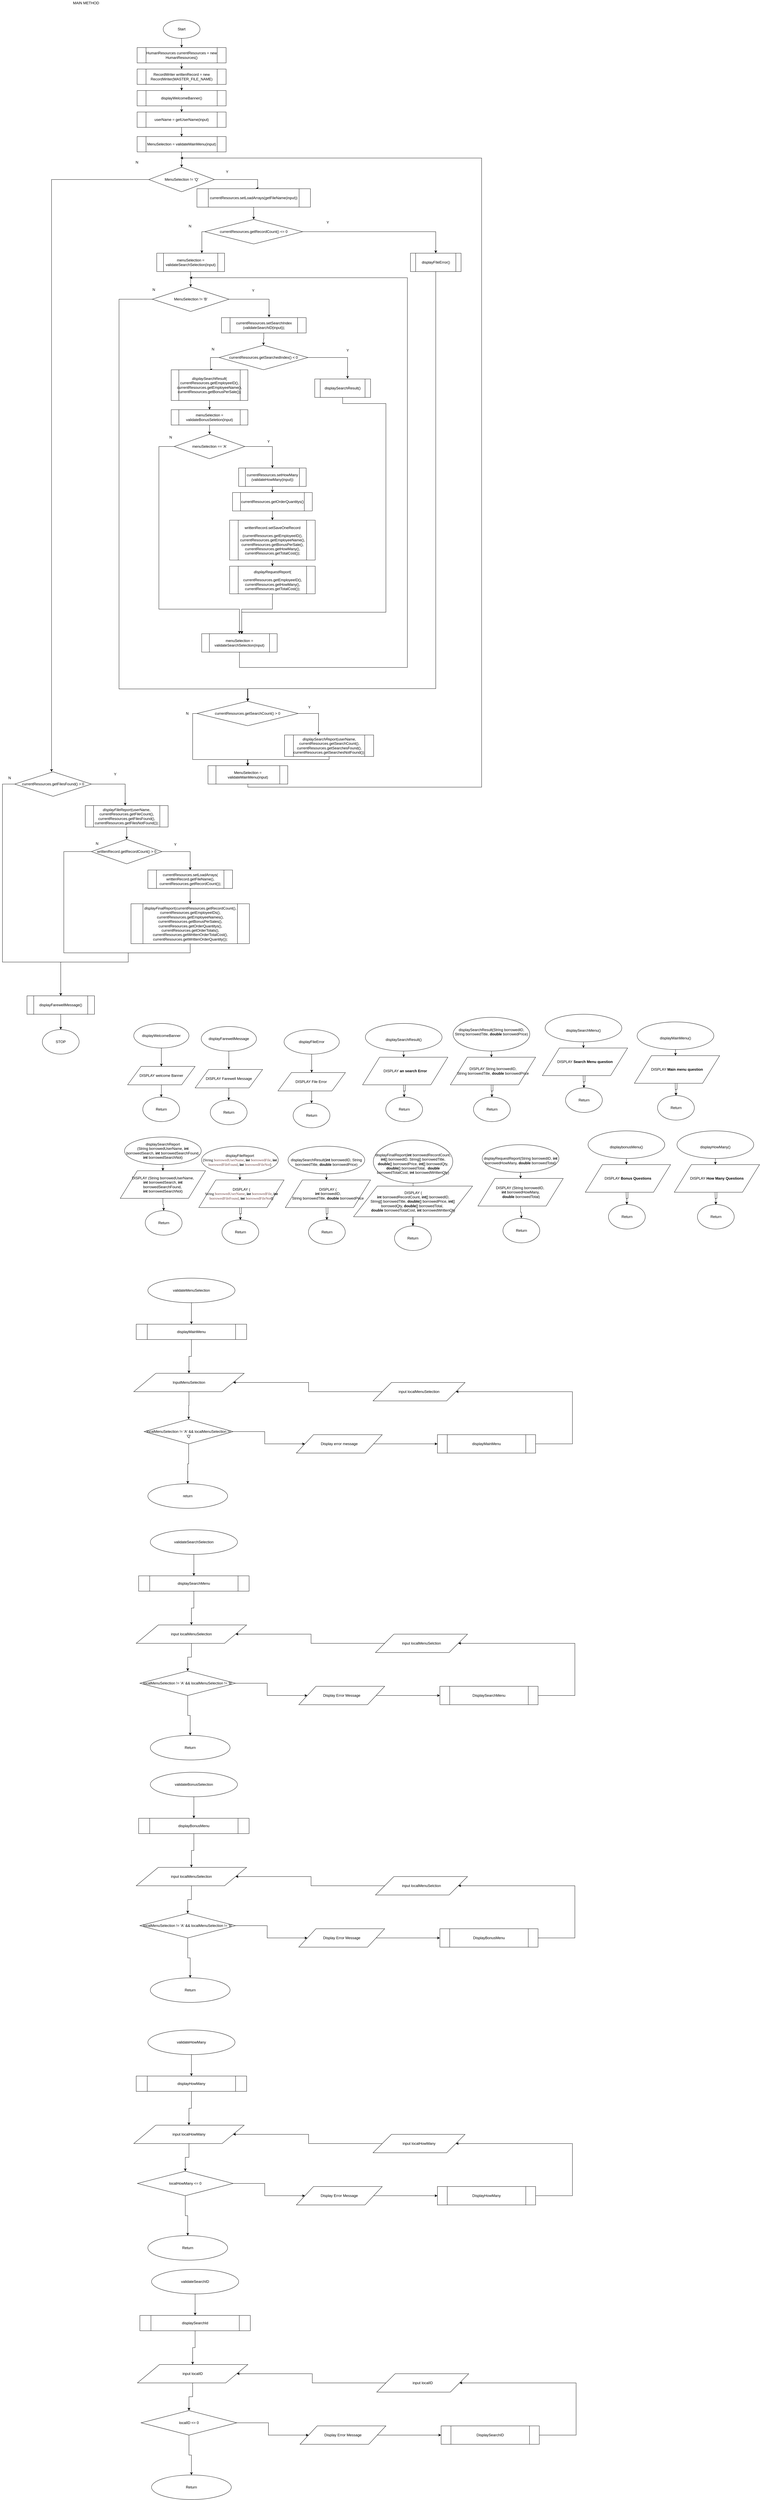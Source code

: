 <mxfile version="12.6.8" type="google" pages="2"><diagram id="ct2ORXxYquIzDV0jhzUm" name="FlowChart"><mxGraphModel dx="1918" dy="1072" grid="1" gridSize="10" guides="1" tooltips="1" connect="1" arrows="1" fold="1" page="1" pageScale="1" pageWidth="850" pageHeight="1100" math="0" shadow="0"><root><mxCell id="0"/><mxCell id="1" parent="0"/><mxCell id="kbiUQ-AD3EDQmQ-9XhS5-67" style="edgeStyle=orthogonalEdgeStyle;rounded=0;orthogonalLoop=1;jettySize=auto;html=1;entryX=0.5;entryY=0;entryDx=0;entryDy=0;" parent="1" source="kbiUQ-AD3EDQmQ-9XhS5-64" target="kbiUQ-AD3EDQmQ-9XhS5-66" edge="1"><mxGeometry relative="1" as="geometry"/></mxCell><mxCell id="kbiUQ-AD3EDQmQ-9XhS5-64" value="displayWelcomeBanner" style="ellipse;whiteSpace=wrap;html=1;" parent="1" vertex="1"><mxGeometry x="68" y="3340" width="180" height="80" as="geometry"/></mxCell><mxCell id="kbiUQ-AD3EDQmQ-9XhS5-65" value="Return" style="ellipse;whiteSpace=wrap;html=1;" parent="1" vertex="1"><mxGeometry x="97.5" y="3580" width="120" height="80" as="geometry"/></mxCell><mxCell id="kbiUQ-AD3EDQmQ-9XhS5-68" style="edgeStyle=orthogonalEdgeStyle;rounded=0;orthogonalLoop=1;jettySize=auto;html=1;entryX=0.5;entryY=0;entryDx=0;entryDy=0;" parent="1" source="kbiUQ-AD3EDQmQ-9XhS5-66" target="kbiUQ-AD3EDQmQ-9XhS5-65" edge="1"><mxGeometry relative="1" as="geometry"/></mxCell><mxCell id="kbiUQ-AD3EDQmQ-9XhS5-66" value="DISPLAY welcome Banner" style="shape=parallelogram;perimeter=parallelogramPerimeter;whiteSpace=wrap;html=1;" parent="1" vertex="1"><mxGeometry x="48" y="3480" width="220" height="60" as="geometry"/></mxCell><mxCell id="kbiUQ-AD3EDQmQ-9XhS5-69" style="edgeStyle=orthogonalEdgeStyle;rounded=0;orthogonalLoop=1;jettySize=auto;html=1;entryX=0.5;entryY=0;entryDx=0;entryDy=0;" parent="1" source="kbiUQ-AD3EDQmQ-9XhS5-70" target="kbiUQ-AD3EDQmQ-9XhS5-73" edge="1"><mxGeometry relative="1" as="geometry"/></mxCell><mxCell id="kbiUQ-AD3EDQmQ-9XhS5-70" value="displayFarewellMessage" style="ellipse;whiteSpace=wrap;html=1;" parent="1" vertex="1"><mxGeometry x="288" y="3350" width="180" height="80" as="geometry"/></mxCell><mxCell id="kbiUQ-AD3EDQmQ-9XhS5-71" value="Return" style="ellipse;whiteSpace=wrap;html=1;" parent="1" vertex="1"><mxGeometry x="317.5" y="3590" width="120" height="80" as="geometry"/></mxCell><mxCell id="kbiUQ-AD3EDQmQ-9XhS5-72" style="edgeStyle=orthogonalEdgeStyle;rounded=0;orthogonalLoop=1;jettySize=auto;html=1;entryX=0.5;entryY=0;entryDx=0;entryDy=0;" parent="1" source="kbiUQ-AD3EDQmQ-9XhS5-73" target="kbiUQ-AD3EDQmQ-9XhS5-71" edge="1"><mxGeometry relative="1" as="geometry"/></mxCell><mxCell id="kbiUQ-AD3EDQmQ-9XhS5-73" value="DISPLAY Farewell Message" style="shape=parallelogram;perimeter=parallelogramPerimeter;whiteSpace=wrap;html=1;" parent="1" vertex="1"><mxGeometry x="268" y="3490" width="220" height="60" as="geometry"/></mxCell><mxCell id="kbiUQ-AD3EDQmQ-9XhS5-74" style="edgeStyle=orthogonalEdgeStyle;rounded=0;orthogonalLoop=1;jettySize=auto;html=1;entryX=0.5;entryY=0;entryDx=0;entryDy=0;" parent="1" source="kbiUQ-AD3EDQmQ-9XhS5-75" target="kbiUQ-AD3EDQmQ-9XhS5-78" edge="1"><mxGeometry relative="1" as="geometry"/></mxCell><mxCell id="kbiUQ-AD3EDQmQ-9XhS5-75" value="displayFileError" style="ellipse;whiteSpace=wrap;html=1;" parent="1" vertex="1"><mxGeometry x="558" y="3360" width="180" height="80" as="geometry"/></mxCell><mxCell id="kbiUQ-AD3EDQmQ-9XhS5-76" value="Return" style="ellipse;whiteSpace=wrap;html=1;" parent="1" vertex="1"><mxGeometry x="587.5" y="3600" width="120" height="80" as="geometry"/></mxCell><mxCell id="kbiUQ-AD3EDQmQ-9XhS5-77" style="edgeStyle=orthogonalEdgeStyle;rounded=0;orthogonalLoop=1;jettySize=auto;html=1;entryX=0.5;entryY=0;entryDx=0;entryDy=0;" parent="1" source="kbiUQ-AD3EDQmQ-9XhS5-78" target="kbiUQ-AD3EDQmQ-9XhS5-76" edge="1"><mxGeometry relative="1" as="geometry"/></mxCell><mxCell id="kbiUQ-AD3EDQmQ-9XhS5-78" value="DISPLAY File Error&amp;nbsp;" style="shape=parallelogram;perimeter=parallelogramPerimeter;whiteSpace=wrap;html=1;" parent="1" vertex="1"><mxGeometry x="538" y="3500" width="220" height="60" as="geometry"/></mxCell><mxCell id="kbiUQ-AD3EDQmQ-9XhS5-79" style="edgeStyle=orthogonalEdgeStyle;rounded=0;orthogonalLoop=1;jettySize=auto;html=1;entryX=0.5;entryY=0;entryDx=0;entryDy=0;" parent="1" source="kbiUQ-AD3EDQmQ-9XhS5-80" target="kbiUQ-AD3EDQmQ-9XhS5-83" edge="1"><mxGeometry relative="1" as="geometry"/></mxCell><mxCell id="kbiUQ-AD3EDQmQ-9XhS5-80" value="displaySearchReport&lt;br&gt;&lt;span class=&quot;s1&quot;&gt;(String &lt;/span&gt;&lt;span&gt;borrowedUserName&lt;/span&gt;&lt;span class=&quot;s1&quot;&gt;, &lt;/span&gt;&lt;span class=&quot;s2&quot;&gt;&lt;b&gt;int&lt;/b&gt;&lt;/span&gt;&lt;span class=&quot;s1&quot;&gt; &lt;/span&gt;&lt;span&gt;borrowedSearch&lt;/span&gt;&lt;span class=&quot;s1&quot;&gt;, &lt;/span&gt;&lt;span class=&quot;s2&quot;&gt;&lt;b&gt;int&lt;/b&gt;&lt;/span&gt;&lt;span class=&quot;s1&quot;&gt; &lt;/span&gt;&lt;span&gt;borrowedSearchFound&lt;/span&gt;&lt;span class=&quot;s1&quot;&gt;, &lt;/span&gt;&lt;span class=&quot;s2&quot;&gt;&lt;b&gt;int&lt;/b&gt;&lt;/span&gt;&lt;span class=&quot;s1&quot;&gt; &lt;/span&gt;&lt;span&gt;borrowedSearchNot&lt;/span&gt;&lt;span class=&quot;s1&quot;&gt;)&lt;/span&gt;" style="ellipse;whiteSpace=wrap;html=1;" parent="1" vertex="1"><mxGeometry x="38" y="3710" width="250" height="90" as="geometry"/></mxCell><mxCell id="kbiUQ-AD3EDQmQ-9XhS5-81" value="Return" style="ellipse;whiteSpace=wrap;html=1;" parent="1" vertex="1"><mxGeometry x="105.5" y="3950" width="120" height="80" as="geometry"/></mxCell><mxCell id="kbiUQ-AD3EDQmQ-9XhS5-82" style="edgeStyle=orthogonalEdgeStyle;rounded=0;orthogonalLoop=1;jettySize=auto;html=1;entryX=0.5;entryY=0;entryDx=0;entryDy=0;" parent="1" source="kbiUQ-AD3EDQmQ-9XhS5-83" target="kbiUQ-AD3EDQmQ-9XhS5-81" edge="1"><mxGeometry relative="1" as="geometry"/></mxCell><mxCell id="kbiUQ-AD3EDQmQ-9XhS5-83" value="&lt;span class=&quot;s1&quot;&gt;DISPLAY (String&amp;nbsp;&lt;/span&gt;borrowedUserName&lt;span class=&quot;s1&quot;&gt;,&lt;br&gt;&amp;nbsp;&lt;/span&gt;&lt;span class=&quot;s2&quot;&gt;&lt;b&gt;int&lt;/b&gt;&lt;/span&gt;&lt;span class=&quot;s1&quot;&gt;&amp;nbsp;&lt;/span&gt;borrowedSearch&lt;span class=&quot;s1&quot;&gt;,&amp;nbsp;&lt;/span&gt;&lt;span class=&quot;s2&quot;&gt;&lt;b&gt;int&lt;/b&gt;&lt;/span&gt;&lt;span class=&quot;s1&quot;&gt;&amp;nbsp;&lt;br&gt;&lt;/span&gt;borrowedSearchFound&lt;span class=&quot;s1&quot;&gt;,&amp;nbsp;&lt;br&gt;&lt;/span&gt;&lt;span class=&quot;s2&quot;&gt;&lt;b&gt;int&lt;/b&gt;&lt;/span&gt;&lt;span class=&quot;s1&quot;&gt;&amp;nbsp;&lt;/span&gt;borrowedSearchNot&lt;span class=&quot;s1&quot;&gt;)&lt;/span&gt;" style="shape=parallelogram;perimeter=parallelogramPerimeter;whiteSpace=wrap;html=1;" parent="1" vertex="1"><mxGeometry x="24" y="3820" width="278" height="90" as="geometry"/></mxCell><mxCell id="kbiUQ-AD3EDQmQ-9XhS5-84" style="edgeStyle=orthogonalEdgeStyle;rounded=0;orthogonalLoop=1;jettySize=auto;html=1;entryX=0.5;entryY=0;entryDx=0;entryDy=0;" parent="1" source="kbiUQ-AD3EDQmQ-9XhS5-85" edge="1"><mxGeometry relative="1" as="geometry"><mxPoint x="413" y="3850" as="targetPoint"/></mxGeometry></mxCell><mxCell id="kbiUQ-AD3EDQmQ-9XhS5-85" value="displayFileReport&lt;br&gt;&lt;span class=&quot;s1&quot;&gt;(&lt;/span&gt;&lt;span class=&quot;s1&quot;&gt;&lt;span class=&quot;s1&quot; style=&quot;font-family: &amp;#34;menlo&amp;#34;&quot;&gt;String &lt;/span&gt;&lt;span style=&quot;color: rgb(106 , 62 , 62) ; font-family: &amp;#34;menlo&amp;#34;&quot;&gt;borrowedUserName&lt;/span&gt;&lt;span class=&quot;s1&quot; style=&quot;font-family: &amp;#34;menlo&amp;#34;&quot;&gt;, &lt;/span&gt;&lt;span class=&quot;s2&quot; style=&quot;font-family: &amp;#34;menlo&amp;#34;&quot;&gt;&lt;b&gt;int&lt;/b&gt;&lt;/span&gt;&lt;span class=&quot;s1&quot; style=&quot;font-family: &amp;#34;menlo&amp;#34;&quot;&gt; &lt;/span&gt;&lt;span style=&quot;color: rgb(106 , 62 , 62) ; font-family: &amp;#34;menlo&amp;#34;&quot;&gt;borrowedFile&lt;/span&gt;&lt;span class=&quot;s1&quot; style=&quot;font-family: &amp;#34;menlo&amp;#34;&quot;&gt;, &lt;/span&gt;&lt;span class=&quot;s2&quot; style=&quot;font-family: &amp;#34;menlo&amp;#34;&quot;&gt;&lt;b&gt;int&lt;/b&gt;&lt;/span&gt;&lt;span class=&quot;s1&quot; style=&quot;font-family: &amp;#34;menlo&amp;#34;&quot;&gt; &lt;/span&gt;&lt;span style=&quot;color: rgb(106 , 62 , 62) ; font-family: &amp;#34;menlo&amp;#34;&quot;&gt;borrowedFileFound&lt;/span&gt;&lt;span class=&quot;s1&quot; style=&quot;font-family: &amp;#34;menlo&amp;#34;&quot;&gt;, &lt;/span&gt;&lt;span class=&quot;s2&quot; style=&quot;font-family: &amp;#34;menlo&amp;#34;&quot;&gt;&lt;b&gt;int&lt;/b&gt;&lt;/span&gt;&lt;span class=&quot;s1&quot; style=&quot;font-family: &amp;#34;menlo&amp;#34;&quot;&gt; &lt;/span&gt;&lt;span style=&quot;color: rgb(106 , 62 , 62) ; font-family: &amp;#34;menlo&amp;#34;&quot;&gt;borrowedFileNot&lt;/span&gt;)&lt;/span&gt;" style="ellipse;whiteSpace=wrap;html=1;" parent="1" vertex="1"><mxGeometry x="289" y="3740" width="250" height="90" as="geometry"/></mxCell><mxCell id="kbiUQ-AD3EDQmQ-9XhS5-86" value="Return" style="ellipse;whiteSpace=wrap;html=1;" parent="1" vertex="1"><mxGeometry x="355.5" y="3980" width="120" height="80" as="geometry"/></mxCell><mxCell id="kbiUQ-AD3EDQmQ-9XhS5-87" style="edgeStyle=orthogonalEdgeStyle;rounded=0;orthogonalLoop=1;jettySize=auto;html=1;entryX=0.5;entryY=0;entryDx=0;entryDy=0;" parent="1" target="kbiUQ-AD3EDQmQ-9XhS5-86" edge="1"><mxGeometry relative="1" as="geometry"><mxPoint x="413" y="3940" as="sourcePoint"/></mxGeometry></mxCell><mxCell id="kbiUQ-AD3EDQmQ-9XhS5-89" value="" style="edgeStyle=orthogonalEdgeStyle;rounded=0;orthogonalLoop=1;jettySize=auto;html=1;" parent="1" source="kbiUQ-AD3EDQmQ-9XhS5-88" target="kbiUQ-AD3EDQmQ-9XhS5-86" edge="1"><mxGeometry relative="1" as="geometry"/></mxCell><mxCell id="kbiUQ-AD3EDQmQ-9XhS5-88" value="&lt;span class=&quot;s1&quot;&gt;DISPLAY (&lt;br&gt;&lt;/span&gt;&lt;span class=&quot;s1&quot; style=&quot;font-family: &amp;#34;menlo&amp;#34;&quot;&gt;String &lt;/span&gt;&lt;span style=&quot;color: rgb(106 , 62 , 62) ; font-family: &amp;#34;menlo&amp;#34;&quot;&gt;borrowedUserName&lt;/span&gt;&lt;span class=&quot;s1&quot; style=&quot;font-family: &amp;#34;menlo&amp;#34;&quot;&gt;, &lt;/span&gt;&lt;span class=&quot;s2&quot; style=&quot;font-family: &amp;#34;menlo&amp;#34;&quot;&gt;&lt;b&gt;int&lt;/b&gt;&lt;/span&gt;&lt;span class=&quot;s1&quot; style=&quot;font-family: &amp;#34;menlo&amp;#34;&quot;&gt; &lt;/span&gt;&lt;span style=&quot;color: rgb(106 , 62 , 62) ; font-family: &amp;#34;menlo&amp;#34;&quot;&gt;borrowedFile&lt;/span&gt;&lt;span class=&quot;s1&quot; style=&quot;font-family: &amp;#34;menlo&amp;#34;&quot;&gt;, &lt;/span&gt;&lt;span class=&quot;s2&quot; style=&quot;font-family: &amp;#34;menlo&amp;#34;&quot;&gt;&lt;b&gt;int&lt;/b&gt;&lt;/span&gt;&lt;span class=&quot;s1&quot; style=&quot;font-family: &amp;#34;menlo&amp;#34;&quot;&gt; &lt;/span&gt;&lt;span style=&quot;color: rgb(106 , 62 , 62) ; font-family: &amp;#34;menlo&amp;#34;&quot;&gt;borrowedFileFound&lt;/span&gt;&lt;span class=&quot;s1&quot; style=&quot;font-family: &amp;#34;menlo&amp;#34;&quot;&gt;, &lt;/span&gt;&lt;span class=&quot;s2&quot; style=&quot;font-family: &amp;#34;menlo&amp;#34;&quot;&gt;&lt;b&gt;int&lt;/b&gt;&lt;/span&gt;&lt;span class=&quot;s1&quot; style=&quot;font-family: &amp;#34;menlo&amp;#34;&quot;&gt; &lt;/span&gt;&lt;span style=&quot;color: rgb(106 , 62 , 62) ; font-family: &amp;#34;menlo&amp;#34;&quot;&gt;borrowedFileNot&lt;/span&gt;t&lt;span class=&quot;s1&quot;&gt;)&lt;/span&gt;" style="shape=parallelogram;perimeter=parallelogramPerimeter;whiteSpace=wrap;html=1;" parent="1" vertex="1"><mxGeometry x="280" y="3850" width="278" height="90" as="geometry"/></mxCell><mxCell id="kbiUQ-AD3EDQmQ-9XhS5-103" style="edgeStyle=orthogonalEdgeStyle;rounded=0;orthogonalLoop=1;jettySize=auto;html=1;" parent="1" source="kbiUQ-AD3EDQmQ-9XhS5-92" target="kbiUQ-AD3EDQmQ-9XhS5-93" edge="1"><mxGeometry relative="1" as="geometry"/></mxCell><mxCell id="kbiUQ-AD3EDQmQ-9XhS5-92" value="validateMenuSelection" style="ellipse;whiteSpace=wrap;html=1;" parent="1" vertex="1"><mxGeometry x="114" y="4170" width="284" height="80" as="geometry"/></mxCell><mxCell id="kbiUQ-AD3EDQmQ-9XhS5-102" style="edgeStyle=orthogonalEdgeStyle;rounded=0;orthogonalLoop=1;jettySize=auto;html=1;entryX=0.5;entryY=0;entryDx=0;entryDy=0;" parent="1" source="kbiUQ-AD3EDQmQ-9XhS5-93" target="kbiUQ-AD3EDQmQ-9XhS5-94" edge="1"><mxGeometry relative="1" as="geometry"/></mxCell><mxCell id="kbiUQ-AD3EDQmQ-9XhS5-93" value="displayMainMenu" style="shape=process;whiteSpace=wrap;html=1;backgroundOutline=1;" parent="1" vertex="1"><mxGeometry x="76" y="4320" width="360" height="50" as="geometry"/></mxCell><mxCell id="kbiUQ-AD3EDQmQ-9XhS5-101" style="edgeStyle=orthogonalEdgeStyle;rounded=0;orthogonalLoop=1;jettySize=auto;html=1;" parent="1" source="kbiUQ-AD3EDQmQ-9XhS5-94" target="kbiUQ-AD3EDQmQ-9XhS5-95" edge="1"><mxGeometry relative="1" as="geometry"/></mxCell><mxCell id="kbiUQ-AD3EDQmQ-9XhS5-94" value="InputMenuSelection" style="shape=parallelogram;perimeter=parallelogramPerimeter;whiteSpace=wrap;html=1;" parent="1" vertex="1"><mxGeometry x="68" y="4480" width="360" height="60" as="geometry"/></mxCell><mxCell id="kbiUQ-AD3EDQmQ-9XhS5-104" style="edgeStyle=orthogonalEdgeStyle;rounded=0;orthogonalLoop=1;jettySize=auto;html=1;" parent="1" source="kbiUQ-AD3EDQmQ-9XhS5-95" target="kbiUQ-AD3EDQmQ-9XhS5-96" edge="1"><mxGeometry relative="1" as="geometry"/></mxCell><mxCell id="kbiUQ-AD3EDQmQ-9XhS5-105" style="edgeStyle=orthogonalEdgeStyle;rounded=0;orthogonalLoop=1;jettySize=auto;html=1;" parent="1" source="kbiUQ-AD3EDQmQ-9XhS5-95" target="kbiUQ-AD3EDQmQ-9XhS5-97" edge="1"><mxGeometry relative="1" as="geometry"/></mxCell><mxCell id="kbiUQ-AD3EDQmQ-9XhS5-95" value="&lt;br&gt;&lt;p class=&quot;p1&quot;&gt;localMenuSelection&lt;span class=&quot;s1&quot;&gt; != &lt;/span&gt;&lt;span class=&quot;s2&quot;&gt;'A'&lt;/span&gt;&lt;span class=&quot;s1&quot;&gt; &amp;amp;&amp;amp; &lt;/span&gt;localMenuSelection&lt;span class=&quot;s1&quot;&gt; != &lt;/span&gt;&lt;span class=&quot;s2&quot;&gt;'Q'&lt;/span&gt;&lt;/p&gt;" style="rhombus;whiteSpace=wrap;html=1;" parent="1" vertex="1"><mxGeometry x="102" y="4630" width="290" height="80" as="geometry"/></mxCell><mxCell id="kbiUQ-AD3EDQmQ-9XhS5-96" value="return" style="ellipse;whiteSpace=wrap;html=1;" parent="1" vertex="1"><mxGeometry x="114" y="4840" width="260" height="80" as="geometry"/></mxCell><mxCell id="kbiUQ-AD3EDQmQ-9XhS5-106" style="edgeStyle=orthogonalEdgeStyle;rounded=0;orthogonalLoop=1;jettySize=auto;html=1;entryX=0;entryY=0.5;entryDx=0;entryDy=0;" parent="1" source="kbiUQ-AD3EDQmQ-9XhS5-97" target="kbiUQ-AD3EDQmQ-9XhS5-98" edge="1"><mxGeometry relative="1" as="geometry"/></mxCell><mxCell id="kbiUQ-AD3EDQmQ-9XhS5-97" value="Display error message" style="shape=parallelogram;perimeter=parallelogramPerimeter;whiteSpace=wrap;html=1;" parent="1" vertex="1"><mxGeometry x="598" y="4680" width="280" height="60" as="geometry"/></mxCell><mxCell id="kbiUQ-AD3EDQmQ-9XhS5-107" style="edgeStyle=orthogonalEdgeStyle;rounded=0;orthogonalLoop=1;jettySize=auto;html=1;entryX=1;entryY=0.5;entryDx=0;entryDy=0;" parent="1" source="kbiUQ-AD3EDQmQ-9XhS5-98" target="kbiUQ-AD3EDQmQ-9XhS5-99" edge="1"><mxGeometry relative="1" as="geometry"><Array as="points"><mxPoint x="1498" y="4710"/><mxPoint x="1498" y="4540"/></Array></mxGeometry></mxCell><mxCell id="kbiUQ-AD3EDQmQ-9XhS5-98" value="displayMainMenu" style="shape=process;whiteSpace=wrap;html=1;backgroundOutline=1;" parent="1" vertex="1"><mxGeometry x="1058" y="4680" width="320" height="60" as="geometry"/></mxCell><mxCell id="kbiUQ-AD3EDQmQ-9XhS5-100" style="edgeStyle=orthogonalEdgeStyle;rounded=0;orthogonalLoop=1;jettySize=auto;html=1;entryX=1;entryY=0.5;entryDx=0;entryDy=0;" parent="1" source="kbiUQ-AD3EDQmQ-9XhS5-99" target="kbiUQ-AD3EDQmQ-9XhS5-94" edge="1"><mxGeometry relative="1" as="geometry"/></mxCell><mxCell id="kbiUQ-AD3EDQmQ-9XhS5-99" value="input localMenuSelection" style="shape=parallelogram;perimeter=parallelogramPerimeter;whiteSpace=wrap;html=1;" parent="1" vertex="1"><mxGeometry x="848" y="4510" width="300" height="60" as="geometry"/></mxCell><mxCell id="kbiUQ-AD3EDQmQ-9XhS5-108" style="edgeStyle=orthogonalEdgeStyle;rounded=0;orthogonalLoop=1;jettySize=auto;html=1;" parent="1" source="kbiUQ-AD3EDQmQ-9XhS5-109" target="kbiUQ-AD3EDQmQ-9XhS5-111" edge="1"><mxGeometry relative="1" as="geometry"/></mxCell><mxCell id="kbiUQ-AD3EDQmQ-9XhS5-109" value="validateSearchSelection" style="ellipse;whiteSpace=wrap;html=1;" parent="1" vertex="1"><mxGeometry x="122" y="4990" width="284" height="80" as="geometry"/></mxCell><mxCell id="kbiUQ-AD3EDQmQ-9XhS5-110" style="edgeStyle=orthogonalEdgeStyle;rounded=0;orthogonalLoop=1;jettySize=auto;html=1;entryX=0.5;entryY=0;entryDx=0;entryDy=0;" parent="1" source="kbiUQ-AD3EDQmQ-9XhS5-111" target="kbiUQ-AD3EDQmQ-9XhS5-113" edge="1"><mxGeometry relative="1" as="geometry"/></mxCell><mxCell id="kbiUQ-AD3EDQmQ-9XhS5-111" value="displaySearchMenu" style="shape=process;whiteSpace=wrap;html=1;backgroundOutline=1;" parent="1" vertex="1"><mxGeometry x="84" y="5140" width="360" height="50" as="geometry"/></mxCell><mxCell id="kbiUQ-AD3EDQmQ-9XhS5-112" style="edgeStyle=orthogonalEdgeStyle;rounded=0;orthogonalLoop=1;jettySize=auto;html=1;" parent="1" source="kbiUQ-AD3EDQmQ-9XhS5-113" target="kbiUQ-AD3EDQmQ-9XhS5-116" edge="1"><mxGeometry relative="1" as="geometry"/></mxCell><mxCell id="kbiUQ-AD3EDQmQ-9XhS5-113" value="input localMenuSelection" style="shape=parallelogram;perimeter=parallelogramPerimeter;whiteSpace=wrap;html=1;" parent="1" vertex="1"><mxGeometry x="76" y="5300" width="360" height="60" as="geometry"/></mxCell><mxCell id="kbiUQ-AD3EDQmQ-9XhS5-114" style="edgeStyle=orthogonalEdgeStyle;rounded=0;orthogonalLoop=1;jettySize=auto;html=1;" parent="1" source="kbiUQ-AD3EDQmQ-9XhS5-116" target="kbiUQ-AD3EDQmQ-9XhS5-117" edge="1"><mxGeometry relative="1" as="geometry"/></mxCell><mxCell id="kbiUQ-AD3EDQmQ-9XhS5-115" style="edgeStyle=orthogonalEdgeStyle;rounded=0;orthogonalLoop=1;jettySize=auto;html=1;" parent="1" source="kbiUQ-AD3EDQmQ-9XhS5-116" target="kbiUQ-AD3EDQmQ-9XhS5-119" edge="1"><mxGeometry relative="1" as="geometry"/></mxCell><mxCell id="kbiUQ-AD3EDQmQ-9XhS5-116" value="&lt;span&gt;localMenuSelection&lt;/span&gt;&lt;span class=&quot;s1&quot;&gt; != &lt;/span&gt;&lt;span class=&quot;s2&quot;&gt;'A'&lt;/span&gt;&lt;span class=&quot;s1&quot;&gt; &amp;amp;&amp;amp; &lt;/span&gt;&lt;span&gt;localMenuSelection&lt;/span&gt;&lt;span class=&quot;s1&quot;&gt; != &lt;/span&gt;&lt;span class=&quot;s2&quot;&gt;'B'&lt;/span&gt;" style="rhombus;whiteSpace=wrap;html=1;" parent="1" vertex="1"><mxGeometry x="88" y="5450" width="312" height="80" as="geometry"/></mxCell><mxCell id="kbiUQ-AD3EDQmQ-9XhS5-117" value="Return" style="ellipse;whiteSpace=wrap;html=1;" parent="1" vertex="1"><mxGeometry x="122" y="5660" width="260" height="80" as="geometry"/></mxCell><mxCell id="kbiUQ-AD3EDQmQ-9XhS5-118" style="edgeStyle=orthogonalEdgeStyle;rounded=0;orthogonalLoop=1;jettySize=auto;html=1;entryX=0;entryY=0.5;entryDx=0;entryDy=0;" parent="1" source="kbiUQ-AD3EDQmQ-9XhS5-119" target="kbiUQ-AD3EDQmQ-9XhS5-121" edge="1"><mxGeometry relative="1" as="geometry"/></mxCell><mxCell id="kbiUQ-AD3EDQmQ-9XhS5-119" value="Display Error Message" style="shape=parallelogram;perimeter=parallelogramPerimeter;whiteSpace=wrap;html=1;" parent="1" vertex="1"><mxGeometry x="606" y="5500" width="280" height="60" as="geometry"/></mxCell><mxCell id="kbiUQ-AD3EDQmQ-9XhS5-120" style="edgeStyle=orthogonalEdgeStyle;rounded=0;orthogonalLoop=1;jettySize=auto;html=1;entryX=1;entryY=0.5;entryDx=0;entryDy=0;" parent="1" source="kbiUQ-AD3EDQmQ-9XhS5-121" target="kbiUQ-AD3EDQmQ-9XhS5-123" edge="1"><mxGeometry relative="1" as="geometry"><Array as="points"><mxPoint x="1506" y="5530"/><mxPoint x="1506" y="5360"/></Array></mxGeometry></mxCell><mxCell id="kbiUQ-AD3EDQmQ-9XhS5-121" value="DisplaySearchMenu" style="shape=process;whiteSpace=wrap;html=1;backgroundOutline=1;" parent="1" vertex="1"><mxGeometry x="1066" y="5500" width="320" height="60" as="geometry"/></mxCell><mxCell id="kbiUQ-AD3EDQmQ-9XhS5-122" style="edgeStyle=orthogonalEdgeStyle;rounded=0;orthogonalLoop=1;jettySize=auto;html=1;entryX=1;entryY=0.5;entryDx=0;entryDy=0;" parent="1" source="kbiUQ-AD3EDQmQ-9XhS5-123" target="kbiUQ-AD3EDQmQ-9XhS5-113" edge="1"><mxGeometry relative="1" as="geometry"/></mxCell><mxCell id="kbiUQ-AD3EDQmQ-9XhS5-123" value="input localMenuSelction" style="shape=parallelogram;perimeter=parallelogramPerimeter;whiteSpace=wrap;html=1;" parent="1" vertex="1"><mxGeometry x="856" y="5330" width="300" height="60" as="geometry"/></mxCell><mxCell id="m8V4M1YBPV_OcRugWX7a-2" style="edgeStyle=orthogonalEdgeStyle;rounded=0;orthogonalLoop=1;jettySize=auto;html=1;entryX=0.5;entryY=0;entryDx=0;entryDy=0;" edge="1" source="m8V4M1YBPV_OcRugWX7a-3" parent="1"><mxGeometry relative="1" as="geometry"><mxPoint x="695" y="3850" as="targetPoint"/></mxGeometry></mxCell><mxCell id="m8V4M1YBPV_OcRugWX7a-3" value="&lt;br&gt;&lt;p class=&quot;p1&quot;&gt;&lt;span class=&quot;s1&quot;&gt;displaySearchResult(&lt;/span&gt;&lt;span class=&quot;s2&quot;&gt;&lt;b&gt;int&lt;/b&gt;&lt;/span&gt;&lt;span class=&quot;s1&quot;&gt; &lt;/span&gt;borrowedID&lt;span class=&quot;s1&quot;&gt;, String &lt;/span&gt;borrowedTitle&lt;span class=&quot;s1&quot;&gt;, &lt;/span&gt;&lt;span class=&quot;s2&quot;&gt;&lt;b&gt;double&lt;/b&gt;&lt;/span&gt;&lt;span class=&quot;s1&quot;&gt; &lt;/span&gt;borrowedPrice&lt;span class=&quot;s1&quot;&gt;)&lt;/span&gt;&lt;/p&gt;" style="ellipse;whiteSpace=wrap;html=1;" vertex="1" parent="1"><mxGeometry x="571" y="3740" width="250" height="90" as="geometry"/></mxCell><mxCell id="m8V4M1YBPV_OcRugWX7a-4" value="Return" style="ellipse;whiteSpace=wrap;html=1;" vertex="1" parent="1"><mxGeometry x="637.5" y="3980" width="120" height="80" as="geometry"/></mxCell><mxCell id="m8V4M1YBPV_OcRugWX7a-5" style="edgeStyle=orthogonalEdgeStyle;rounded=0;orthogonalLoop=1;jettySize=auto;html=1;entryX=0.5;entryY=0;entryDx=0;entryDy=0;" edge="1" target="m8V4M1YBPV_OcRugWX7a-4" parent="1"><mxGeometry relative="1" as="geometry"><mxPoint x="695" y="3940" as="sourcePoint"/></mxGeometry></mxCell><mxCell id="m8V4M1YBPV_OcRugWX7a-6" value="" style="edgeStyle=orthogonalEdgeStyle;rounded=0;orthogonalLoop=1;jettySize=auto;html=1;" edge="1" source="m8V4M1YBPV_OcRugWX7a-7" target="m8V4M1YBPV_OcRugWX7a-4" parent="1"><mxGeometry relative="1" as="geometry"/></mxCell><mxCell id="m8V4M1YBPV_OcRugWX7a-7" value="&lt;span class=&quot;s1&quot;&gt;DISPLAY (&lt;br&gt;&lt;/span&gt;&lt;span class=&quot;s2&quot;&gt;&lt;b&gt;int&lt;/b&gt;&lt;/span&gt;&lt;span class=&quot;s1&quot;&gt;&amp;nbsp;&lt;/span&gt;borrowedID&lt;span class=&quot;s1&quot;&gt;, String&amp;nbsp;&lt;/span&gt;borrowedTitle&lt;span class=&quot;s1&quot;&gt;,&amp;nbsp;&lt;/span&gt;&lt;span class=&quot;s2&quot;&gt;&lt;b&gt;double&lt;/b&gt;&lt;/span&gt;&lt;span class=&quot;s1&quot;&gt;&amp;nbsp;&lt;/span&gt;borrowedPrice" style="shape=parallelogram;perimeter=parallelogramPerimeter;whiteSpace=wrap;html=1;" vertex="1" parent="1"><mxGeometry x="562" y="3850" width="278" height="90" as="geometry"/></mxCell><mxCell id="m8V4M1YBPV_OcRugWX7a-8" style="edgeStyle=orthogonalEdgeStyle;rounded=0;orthogonalLoop=1;jettySize=auto;html=1;entryX=0.5;entryY=0;entryDx=0;entryDy=0;" edge="1" source="m8V4M1YBPV_OcRugWX7a-9" parent="1"><mxGeometry relative="1" as="geometry"><mxPoint x="973" y="3880" as="targetPoint"/></mxGeometry></mxCell><mxCell id="m8V4M1YBPV_OcRugWX7a-9" value="&lt;br&gt;&lt;p class=&quot;p1&quot;&gt;&lt;span class=&quot;s1&quot;&gt;displayFinalReport(&lt;/span&gt;&lt;span class=&quot;s2&quot;&gt;&lt;b&gt;int&lt;/b&gt;&lt;/span&gt;&lt;span class=&quot;s1&quot;&gt; &lt;/span&gt;borrowedRecordCount&lt;span class=&quot;s1&quot;&gt;, &lt;/span&gt;&lt;span class=&quot;s2&quot;&gt;&lt;b&gt;int&lt;/b&gt;&lt;/span&gt;&lt;span class=&quot;s1&quot;&gt;[] &lt;/span&gt;borrowedID&lt;span class=&quot;s1&quot;&gt;, String[] &lt;/span&gt;borrowedTitle&lt;span class=&quot;s1&quot;&gt;, &lt;/span&gt;&lt;span class=&quot;s2&quot;&gt;&lt;b&gt;double&lt;/b&gt;&lt;/span&gt;&lt;span class=&quot;s1&quot;&gt;[] &lt;/span&gt;borrowedPrice&lt;span class=&quot;s1&quot;&gt;, &lt;/span&gt;&lt;span class=&quot;s2&quot;&gt;&lt;b&gt;int&lt;/b&gt;&lt;/span&gt;&lt;span class=&quot;s1&quot;&gt;[] &lt;/span&gt;borrowedQty&lt;span class=&quot;s1&quot;&gt;, &lt;/span&gt;&lt;span class=&quot;s2&quot;&gt;&lt;b&gt;double&lt;/b&gt;&lt;/span&gt;&lt;span class=&quot;s1&quot;&gt;[] &lt;/span&gt;borrowedTotal&lt;span class=&quot;s1&quot;&gt;,&lt;span class=&quot;Apple-converted-space&quot;&gt;&amp;nbsp; &lt;/span&gt;&lt;/span&gt;&lt;span class=&quot;s2&quot;&gt;&lt;b&gt;double&lt;/b&gt;&lt;/span&gt;&lt;span class=&quot;s1&quot;&gt; &lt;/span&gt;borrowedTotalCost&lt;span class=&quot;s1&quot;&gt;, &lt;/span&gt;&lt;span class=&quot;s2&quot;&gt;&lt;b&gt;int&lt;/b&gt;&lt;/span&gt;&lt;span class=&quot;s1&quot;&gt; &lt;/span&gt;borrowedWrittenQty&lt;span class=&quot;s1&quot;&gt;)&lt;/span&gt;&lt;/p&gt;" style="ellipse;whiteSpace=wrap;html=1;" vertex="1" parent="1"><mxGeometry x="849" y="3720" width="259" height="140" as="geometry"/></mxCell><mxCell id="m8V4M1YBPV_OcRugWX7a-10" value="Return" style="ellipse;whiteSpace=wrap;html=1;" vertex="1" parent="1"><mxGeometry x="918" y="4000" width="120" height="80" as="geometry"/></mxCell><mxCell id="m8V4M1YBPV_OcRugWX7a-11" style="edgeStyle=orthogonalEdgeStyle;rounded=0;orthogonalLoop=1;jettySize=auto;html=1;entryX=0.5;entryY=0;entryDx=0;entryDy=0;" edge="1" target="m8V4M1YBPV_OcRugWX7a-10" parent="1"><mxGeometry relative="1" as="geometry"><mxPoint x="973" y="3970" as="sourcePoint"/></mxGeometry></mxCell><mxCell id="m8V4M1YBPV_OcRugWX7a-12" value="" style="edgeStyle=orthogonalEdgeStyle;rounded=0;orthogonalLoop=1;jettySize=auto;html=1;" edge="1" source="m8V4M1YBPV_OcRugWX7a-13" target="m8V4M1YBPV_OcRugWX7a-10" parent="1"><mxGeometry relative="1" as="geometry"/></mxCell><mxCell id="m8V4M1YBPV_OcRugWX7a-13" value="&lt;span class=&quot;s1&quot;&gt;DISPLAY (&lt;br&gt;&lt;/span&gt;&lt;span class=&quot;s2&quot;&gt;&lt;b&gt;int&lt;/b&gt;&lt;/span&gt;&lt;span class=&quot;s1&quot;&gt;&amp;nbsp;&lt;/span&gt;borrowedRecordCount&lt;span class=&quot;s1&quot;&gt;,&amp;nbsp;&lt;/span&gt;&lt;span class=&quot;s2&quot;&gt;&lt;b&gt;int&lt;/b&gt;&lt;/span&gt;&lt;span class=&quot;s1&quot;&gt;[]&amp;nbsp;&lt;/span&gt;borrowedID&lt;span class=&quot;s1&quot;&gt;, String[]&amp;nbsp;&lt;/span&gt;borrowedTitle&lt;span class=&quot;s1&quot;&gt;,&amp;nbsp;&lt;/span&gt;&lt;span class=&quot;s2&quot;&gt;&lt;b&gt;double&lt;/b&gt;&lt;/span&gt;&lt;span class=&quot;s1&quot;&gt;[]&amp;nbsp;&lt;/span&gt;borrowedPrice&lt;span class=&quot;s1&quot;&gt;,&amp;nbsp;&lt;/span&gt;&lt;span class=&quot;s2&quot;&gt;&lt;b&gt;int&lt;/b&gt;&lt;/span&gt;&lt;span class=&quot;s1&quot;&gt;[]&amp;nbsp;&lt;br&gt;&lt;/span&gt;borrowedQty&lt;span class=&quot;s1&quot;&gt;,&amp;nbsp;&lt;/span&gt;&lt;span class=&quot;s2&quot;&gt;&lt;b&gt;double&lt;/b&gt;&lt;/span&gt;&lt;span class=&quot;s1&quot;&gt;[]&amp;nbsp;&lt;/span&gt;borrowedTotal&lt;span class=&quot;s1&quot;&gt;,&lt;span class=&quot;Apple-converted-space&quot;&gt;&amp;nbsp;&amp;nbsp;&lt;br&gt;&lt;/span&gt;&lt;/span&gt;&lt;span class=&quot;s2&quot;&gt;&lt;b&gt;double&lt;/b&gt;&lt;/span&gt;&lt;span class=&quot;s1&quot;&gt;&amp;nbsp;&lt;/span&gt;borrowedTotalCost&lt;span class=&quot;s1&quot;&gt;,&amp;nbsp;&lt;/span&gt;&lt;span class=&quot;s2&quot;&gt;&lt;b&gt;int&lt;/b&gt;&lt;/span&gt;&lt;span class=&quot;s1&quot;&gt;&amp;nbsp;&lt;/span&gt;borrowedWrittenQty" style="shape=parallelogram;perimeter=parallelogramPerimeter;whiteSpace=wrap;html=1;" vertex="1" parent="1"><mxGeometry x="784.5" y="3870" width="388" height="100" as="geometry"/></mxCell><mxCell id="m8V4M1YBPV_OcRugWX7a-14" style="edgeStyle=orthogonalEdgeStyle;rounded=0;orthogonalLoop=1;jettySize=auto;html=1;entryX=0.5;entryY=0;entryDx=0;entryDy=0;" edge="1" source="m8V4M1YBPV_OcRugWX7a-15" parent="1"><mxGeometry relative="1" as="geometry"><mxPoint x="947" y="3450" as="targetPoint"/></mxGeometry></mxCell><mxCell id="m8V4M1YBPV_OcRugWX7a-15" value="&lt;br&gt;&lt;p class=&quot;p1&quot;&gt;&lt;span class=&quot;s1&quot;&gt;displaySearchResult(&lt;/span&gt;&lt;span class=&quot;s1&quot;&gt;)&lt;/span&gt;&lt;/p&gt;" style="ellipse;whiteSpace=wrap;html=1;" vertex="1" parent="1"><mxGeometry x="823" y="3340" width="250" height="90" as="geometry"/></mxCell><mxCell id="m8V4M1YBPV_OcRugWX7a-16" value="Return" style="ellipse;whiteSpace=wrap;html=1;" vertex="1" parent="1"><mxGeometry x="889.5" y="3580" width="120" height="80" as="geometry"/></mxCell><mxCell id="m8V4M1YBPV_OcRugWX7a-17" style="edgeStyle=orthogonalEdgeStyle;rounded=0;orthogonalLoop=1;jettySize=auto;html=1;entryX=0.5;entryY=0;entryDx=0;entryDy=0;" edge="1" target="m8V4M1YBPV_OcRugWX7a-16" parent="1"><mxGeometry relative="1" as="geometry"><mxPoint x="947" y="3540" as="sourcePoint"/></mxGeometry></mxCell><mxCell id="m8V4M1YBPV_OcRugWX7a-18" value="" style="edgeStyle=orthogonalEdgeStyle;rounded=0;orthogonalLoop=1;jettySize=auto;html=1;" edge="1" source="m8V4M1YBPV_OcRugWX7a-19" target="m8V4M1YBPV_OcRugWX7a-16" parent="1"><mxGeometry relative="1" as="geometry"/></mxCell><mxCell id="m8V4M1YBPV_OcRugWX7a-19" value="&lt;span class=&quot;s1&quot;&gt;DISPLAY&amp;nbsp;&lt;/span&gt;&lt;b&gt;an search Error&lt;/b&gt;" style="shape=parallelogram;perimeter=parallelogramPerimeter;whiteSpace=wrap;html=1;" vertex="1" parent="1"><mxGeometry x="814" y="3450" width="278" height="90" as="geometry"/></mxCell><mxCell id="IK2fkF1Fdul2IdOjtupo-4" style="edgeStyle=orthogonalEdgeStyle;rounded=0;orthogonalLoop=1;jettySize=auto;html=1;" edge="1" parent="1" source="IK2fkF1Fdul2IdOjtupo-1" target="IK2fkF1Fdul2IdOjtupo-3"><mxGeometry relative="1" as="geometry"/></mxCell><mxCell id="IK2fkF1Fdul2IdOjtupo-1" value="Start" style="ellipse;whiteSpace=wrap;html=1;" vertex="1" parent="1"><mxGeometry x="164" y="70" width="120" height="60" as="geometry"/></mxCell><mxCell id="IK2fkF1Fdul2IdOjtupo-2" value="MAIN METHOD" style="text;html=1;align=center;verticalAlign=middle;resizable=0;points=[];autosize=1;" vertex="1" parent="1"><mxGeometry x="-138" y="5" width="100" height="20" as="geometry"/></mxCell><mxCell id="IK2fkF1Fdul2IdOjtupo-6" value="" style="edgeStyle=orthogonalEdgeStyle;rounded=0;orthogonalLoop=1;jettySize=auto;html=1;" edge="1" parent="1" source="IK2fkF1Fdul2IdOjtupo-3" target="IK2fkF1Fdul2IdOjtupo-5"><mxGeometry relative="1" as="geometry"/></mxCell><mxCell id="IK2fkF1Fdul2IdOjtupo-3" value="HumanResources currentResources = new HumanResources()" style="shape=process;whiteSpace=wrap;html=1;backgroundOutline=1;" vertex="1" parent="1"><mxGeometry x="79" y="160" width="290" height="50" as="geometry"/></mxCell><mxCell id="IK2fkF1Fdul2IdOjtupo-8" value="" style="edgeStyle=orthogonalEdgeStyle;rounded=0;orthogonalLoop=1;jettySize=auto;html=1;" edge="1" parent="1" source="IK2fkF1Fdul2IdOjtupo-5" target="IK2fkF1Fdul2IdOjtupo-7"><mxGeometry relative="1" as="geometry"/></mxCell><mxCell id="IK2fkF1Fdul2IdOjtupo-5" value="RecordWriter writtenRecord = new RecordWriter(MASTER_FILE_NAME)" style="shape=process;whiteSpace=wrap;html=1;backgroundOutline=1;" vertex="1" parent="1"><mxGeometry x="79" y="230" width="290" height="50" as="geometry"/></mxCell><mxCell id="IK2fkF1Fdul2IdOjtupo-10" value="" style="edgeStyle=orthogonalEdgeStyle;rounded=0;orthogonalLoop=1;jettySize=auto;html=1;" edge="1" parent="1" source="IK2fkF1Fdul2IdOjtupo-7" target="IK2fkF1Fdul2IdOjtupo-9"><mxGeometry relative="1" as="geometry"/></mxCell><mxCell id="IK2fkF1Fdul2IdOjtupo-7" value="displayWelcomeBanner()" style="shape=process;whiteSpace=wrap;html=1;backgroundOutline=1;" vertex="1" parent="1"><mxGeometry x="79" y="300" width="290" height="50" as="geometry"/></mxCell><mxCell id="IK2fkF1Fdul2IdOjtupo-12" value="" style="edgeStyle=orthogonalEdgeStyle;rounded=0;orthogonalLoop=1;jettySize=auto;html=1;" edge="1" parent="1" source="IK2fkF1Fdul2IdOjtupo-9" target="IK2fkF1Fdul2IdOjtupo-11"><mxGeometry relative="1" as="geometry"/></mxCell><mxCell id="IK2fkF1Fdul2IdOjtupo-9" value="userName = getUserName(input)" style="shape=process;whiteSpace=wrap;html=1;backgroundOutline=1;" vertex="1" parent="1"><mxGeometry x="79" y="370" width="290" height="50" as="geometry"/></mxCell><mxCell id="IK2fkF1Fdul2IdOjtupo-14" style="edgeStyle=orthogonalEdgeStyle;rounded=0;orthogonalLoop=1;jettySize=auto;html=1;" edge="1" parent="1" source="IK2fkF1Fdul2IdOjtupo-11" target="IK2fkF1Fdul2IdOjtupo-13"><mxGeometry relative="1" as="geometry"/></mxCell><mxCell id="IK2fkF1Fdul2IdOjtupo-11" value="MenuSelection = validateMainMenu(input)" style="shape=process;whiteSpace=wrap;html=1;backgroundOutline=1;" vertex="1" parent="1"><mxGeometry x="79" y="450" width="290" height="50" as="geometry"/></mxCell><mxCell id="IK2fkF1Fdul2IdOjtupo-18" style="edgeStyle=orthogonalEdgeStyle;rounded=0;orthogonalLoop=1;jettySize=auto;html=1;entryX=0.519;entryY=-0.017;entryDx=0;entryDy=0;entryPerimeter=0;" edge="1" parent="1" source="IK2fkF1Fdul2IdOjtupo-13" target="IK2fkF1Fdul2IdOjtupo-17"><mxGeometry relative="1" as="geometry"><Array as="points"><mxPoint x="472" y="590"/></Array></mxGeometry></mxCell><mxCell id="IK2fkF1Fdul2IdOjtupo-73" style="edgeStyle=orthogonalEdgeStyle;rounded=0;orthogonalLoop=1;jettySize=auto;html=1;" edge="1" parent="1" source="IK2fkF1Fdul2IdOjtupo-13"><mxGeometry relative="1" as="geometry"><mxPoint x="-200" y="2520" as="targetPoint"/><Array as="points"><mxPoint x="-200" y="590"/><mxPoint x="-200" y="2320"/></Array></mxGeometry></mxCell><mxCell id="IK2fkF1Fdul2IdOjtupo-13" value="MenuSelection != 'Q'" style="rhombus;whiteSpace=wrap;html=1;" vertex="1" parent="1"><mxGeometry x="117" y="550" width="214" height="80" as="geometry"/></mxCell><mxCell id="IK2fkF1Fdul2IdOjtupo-15" value="N" style="text;html=1;align=center;verticalAlign=middle;resizable=0;points=[];autosize=1;" vertex="1" parent="1"><mxGeometry x="68" y="524" width="20" height="20" as="geometry"/></mxCell><mxCell id="IK2fkF1Fdul2IdOjtupo-16" value="Y" style="text;html=1;align=center;verticalAlign=middle;resizable=0;points=[];autosize=1;" vertex="1" parent="1"><mxGeometry x="362" y="555" width="20" height="20" as="geometry"/></mxCell><mxCell id="IK2fkF1Fdul2IdOjtupo-20" style="edgeStyle=orthogonalEdgeStyle;rounded=0;orthogonalLoop=1;jettySize=auto;html=1;" edge="1" parent="1" source="IK2fkF1Fdul2IdOjtupo-17" target="IK2fkF1Fdul2IdOjtupo-19"><mxGeometry relative="1" as="geometry"/></mxCell><mxCell id="IK2fkF1Fdul2IdOjtupo-17" value="currentResources.setLoadArrays(getFileName(input))" style="shape=process;whiteSpace=wrap;html=1;backgroundOutline=1;" vertex="1" parent="1"><mxGeometry x="274" y="620" width="370" height="60" as="geometry"/></mxCell><mxCell id="IK2fkF1Fdul2IdOjtupo-22" style="edgeStyle=orthogonalEdgeStyle;rounded=0;orthogonalLoop=1;jettySize=auto;html=1;entryX=0.5;entryY=0;entryDx=0;entryDy=0;" edge="1" parent="1" source="IK2fkF1Fdul2IdOjtupo-19" target="IK2fkF1Fdul2IdOjtupo-21"><mxGeometry relative="1" as="geometry"/></mxCell><mxCell id="IK2fkF1Fdul2IdOjtupo-26" style="edgeStyle=orthogonalEdgeStyle;rounded=0;orthogonalLoop=1;jettySize=auto;html=1;" edge="1" parent="1" source="IK2fkF1Fdul2IdOjtupo-19" target="IK2fkF1Fdul2IdOjtupo-25"><mxGeometry relative="1" as="geometry"><Array as="points"><mxPoint x="290" y="760"/></Array></mxGeometry></mxCell><mxCell id="IK2fkF1Fdul2IdOjtupo-19" value="currentResources.getRecordCount() &amp;lt;= 0" style="rhombus;whiteSpace=wrap;html=1;" vertex="1" parent="1"><mxGeometry x="299.25" y="720" width="319.5" height="80" as="geometry"/></mxCell><mxCell id="IK2fkF1Fdul2IdOjtupo-63" style="edgeStyle=orthogonalEdgeStyle;rounded=0;orthogonalLoop=1;jettySize=auto;html=1;" edge="1" parent="1" source="IK2fkF1Fdul2IdOjtupo-21"><mxGeometry relative="1" as="geometry"><mxPoint x="440" y="2290" as="targetPoint"/><Array as="points"><mxPoint x="1053" y="2249"/></Array></mxGeometry></mxCell><mxCell id="IK2fkF1Fdul2IdOjtupo-21" value="displayFIleError()" style="shape=process;whiteSpace=wrap;html=1;backgroundOutline=1;" vertex="1" parent="1"><mxGeometry x="970" y="830" width="165" height="60" as="geometry"/></mxCell><mxCell id="IK2fkF1Fdul2IdOjtupo-23" value="Y" style="text;html=1;align=center;verticalAlign=middle;resizable=0;points=[];autosize=1;" vertex="1" parent="1"><mxGeometry x="690" y="720" width="20" height="20" as="geometry"/></mxCell><mxCell id="IK2fkF1Fdul2IdOjtupo-24" value="N" style="text;html=1;align=center;verticalAlign=middle;resizable=0;points=[];autosize=1;" vertex="1" parent="1"><mxGeometry x="241" y="732" width="20" height="20" as="geometry"/></mxCell><mxCell id="IK2fkF1Fdul2IdOjtupo-28" style="edgeStyle=orthogonalEdgeStyle;rounded=0;orthogonalLoop=1;jettySize=auto;html=1;" edge="1" parent="1" source="IK2fkF1Fdul2IdOjtupo-25" target="IK2fkF1Fdul2IdOjtupo-27"><mxGeometry relative="1" as="geometry"/></mxCell><mxCell id="IK2fkF1Fdul2IdOjtupo-25" value="menuSelection = validateSearchSelection(input)" style="shape=process;whiteSpace=wrap;html=1;backgroundOutline=1;" vertex="1" parent="1"><mxGeometry x="143" y="830" width="221" height="60" as="geometry"/></mxCell><mxCell id="IK2fkF1Fdul2IdOjtupo-32" style="edgeStyle=orthogonalEdgeStyle;rounded=0;orthogonalLoop=1;jettySize=auto;html=1;entryX=0.562;entryY=-0.02;entryDx=0;entryDy=0;entryPerimeter=0;" edge="1" parent="1" source="IK2fkF1Fdul2IdOjtupo-27" target="IK2fkF1Fdul2IdOjtupo-31"><mxGeometry relative="1" as="geometry"><Array as="points"><mxPoint x="509" y="980"/></Array></mxGeometry></mxCell><mxCell id="IK2fkF1Fdul2IdOjtupo-62" style="edgeStyle=orthogonalEdgeStyle;rounded=0;orthogonalLoop=1;jettySize=auto;html=1;entryX=0.5;entryY=0;entryDx=0;entryDy=0;" edge="1" parent="1" source="IK2fkF1Fdul2IdOjtupo-27" target="IK2fkF1Fdul2IdOjtupo-64"><mxGeometry relative="1" as="geometry"><mxPoint x="430" y="2290" as="targetPoint"/><Array as="points"><mxPoint x="20" y="980"/><mxPoint x="20" y="2250"/><mxPoint x="439" y="2250"/></Array></mxGeometry></mxCell><mxCell id="IK2fkF1Fdul2IdOjtupo-27" value="MenuSelection != 'B'" style="rhombus;whiteSpace=wrap;html=1;" vertex="1" parent="1"><mxGeometry x="128.5" y="940" width="250" height="80" as="geometry"/></mxCell><mxCell id="IK2fkF1Fdul2IdOjtupo-29" value="Y" style="text;html=1;align=center;verticalAlign=middle;resizable=0;points=[];autosize=1;" vertex="1" parent="1"><mxGeometry x="447" y="942" width="20" height="20" as="geometry"/></mxCell><mxCell id="IK2fkF1Fdul2IdOjtupo-30" value="N" style="text;html=1;align=center;verticalAlign=middle;resizable=0;points=[];autosize=1;" vertex="1" parent="1"><mxGeometry x="123" y="939" width="20" height="20" as="geometry"/></mxCell><mxCell id="IK2fkF1Fdul2IdOjtupo-34" style="edgeStyle=orthogonalEdgeStyle;rounded=0;orthogonalLoop=1;jettySize=auto;html=1;entryX=0.5;entryY=0;entryDx=0;entryDy=0;" edge="1" parent="1" source="IK2fkF1Fdul2IdOjtupo-31" target="IK2fkF1Fdul2IdOjtupo-33"><mxGeometry relative="1" as="geometry"/></mxCell><mxCell id="IK2fkF1Fdul2IdOjtupo-31" value="&lt;span class=&quot;s1&quot;&gt;currentResources&lt;/span&gt;&lt;span&gt;.setSearchIndex&lt;br&gt;(&lt;/span&gt;&lt;i&gt;validateSearchID&lt;/i&gt;&lt;span&gt;(&lt;/span&gt;&lt;span class=&quot;s1&quot;&gt;input&lt;/span&gt;&lt;span&gt;));&lt;/span&gt;" style="shape=process;whiteSpace=wrap;html=1;backgroundOutline=1;" vertex="1" parent="1"><mxGeometry x="354" y="1040" width="276" height="50" as="geometry"/></mxCell><mxCell id="IK2fkF1Fdul2IdOjtupo-38" style="edgeStyle=orthogonalEdgeStyle;rounded=0;orthogonalLoop=1;jettySize=auto;html=1;entryX=0.588;entryY=-0.017;entryDx=0;entryDy=0;entryPerimeter=0;" edge="1" parent="1" source="IK2fkF1Fdul2IdOjtupo-33" target="IK2fkF1Fdul2IdOjtupo-35"><mxGeometry relative="1" as="geometry"/></mxCell><mxCell id="IK2fkF1Fdul2IdOjtupo-40" style="edgeStyle=orthogonalEdgeStyle;rounded=0;orthogonalLoop=1;jettySize=auto;html=1;entryX=0.5;entryY=0;entryDx=0;entryDy=0;" edge="1" parent="1" source="IK2fkF1Fdul2IdOjtupo-33" target="IK2fkF1Fdul2IdOjtupo-39"><mxGeometry relative="1" as="geometry"><Array as="points"><mxPoint x="318" y="1170"/></Array></mxGeometry></mxCell><mxCell id="IK2fkF1Fdul2IdOjtupo-33" value="currentResources.getSearchedIndex() &amp;lt; 0" style="rhombus;whiteSpace=wrap;html=1;" vertex="1" parent="1"><mxGeometry x="346" y="1130" width="290" height="80" as="geometry"/></mxCell><mxCell id="IK2fkF1Fdul2IdOjtupo-43" style="edgeStyle=orthogonalEdgeStyle;rounded=0;orthogonalLoop=1;jettySize=auto;html=1;" edge="1" parent="1" source="IK2fkF1Fdul2IdOjtupo-35"><mxGeometry relative="1" as="geometry"><mxPoint x="420" y="2072" as="targetPoint"/><Array as="points"><mxPoint x="749" y="1320"/><mxPoint x="890" y="1320"/><mxPoint x="890" y="2000"/><mxPoint x="420" y="2000"/></Array></mxGeometry></mxCell><mxCell id="IK2fkF1Fdul2IdOjtupo-35" value="displaySearchResult()" style="shape=process;whiteSpace=wrap;html=1;backgroundOutline=1;" vertex="1" parent="1"><mxGeometry x="658" y="1240" width="182" height="60" as="geometry"/></mxCell><mxCell id="IK2fkF1Fdul2IdOjtupo-36" value="Y" style="text;html=1;align=center;verticalAlign=middle;resizable=0;points=[];autosize=1;" vertex="1" parent="1"><mxGeometry x="755" y="1137" width="20" height="20" as="geometry"/></mxCell><mxCell id="IK2fkF1Fdul2IdOjtupo-37" value="N" style="text;html=1;align=center;verticalAlign=middle;resizable=0;points=[];autosize=1;" vertex="1" parent="1"><mxGeometry x="316" y="1133" width="20" height="20" as="geometry"/></mxCell><mxCell id="IK2fkF1Fdul2IdOjtupo-42" value="" style="edgeStyle=orthogonalEdgeStyle;rounded=0;orthogonalLoop=1;jettySize=auto;html=1;" edge="1" parent="1" source="IK2fkF1Fdul2IdOjtupo-39" target="IK2fkF1Fdul2IdOjtupo-41"><mxGeometry relative="1" as="geometry"/></mxCell><mxCell id="IK2fkF1Fdul2IdOjtupo-39" value="&lt;i&gt;displaySearchResult&lt;/i&gt;&lt;span&gt;(&lt;br&gt;&lt;/span&gt;&lt;span class=&quot;s1&quot;&gt;currentResources.&lt;/span&gt;&lt;span&gt;getEmployeeID(), &lt;/span&gt;&lt;span class=&quot;s1&quot;&gt;currentResources&lt;/span&gt;&lt;span&gt;.getEmployeeName(), &lt;/span&gt;&lt;span class=&quot;s1&quot;&gt;currentResources&lt;/span&gt;&lt;span&gt;.getBonusPerSale());&lt;/span&gt;" style="shape=process;whiteSpace=wrap;html=1;backgroundOutline=1;" vertex="1" parent="1"><mxGeometry x="190" y="1210" width="250" height="100" as="geometry"/></mxCell><mxCell id="IK2fkF1Fdul2IdOjtupo-46" style="edgeStyle=orthogonalEdgeStyle;rounded=0;orthogonalLoop=1;jettySize=auto;html=1;entryX=0.5;entryY=0;entryDx=0;entryDy=0;" edge="1" parent="1" source="IK2fkF1Fdul2IdOjtupo-41" target="IK2fkF1Fdul2IdOjtupo-44"><mxGeometry relative="1" as="geometry"/></mxCell><mxCell id="IK2fkF1Fdul2IdOjtupo-41" value="menuSelection = validateBonusSeletion(input)" style="shape=process;whiteSpace=wrap;html=1;backgroundOutline=1;" vertex="1" parent="1"><mxGeometry x="190" y="1340" width="250" height="50" as="geometry"/></mxCell><mxCell id="IK2fkF1Fdul2IdOjtupo-49" style="edgeStyle=orthogonalEdgeStyle;rounded=0;orthogonalLoop=1;jettySize=auto;html=1;entryX=0.5;entryY=0;entryDx=0;entryDy=0;" edge="1" parent="1" source="IK2fkF1Fdul2IdOjtupo-44" target="IK2fkF1Fdul2IdOjtupo-59"><mxGeometry relative="1" as="geometry"><mxPoint x="100" y="1770" as="targetPoint"/><Array as="points"><mxPoint x="150" y="1460"/><mxPoint x="150" y="1990"/><mxPoint x="413" y="1990"/></Array></mxGeometry></mxCell><mxCell id="IK2fkF1Fdul2IdOjtupo-51" style="edgeStyle=orthogonalEdgeStyle;rounded=0;orthogonalLoop=1;jettySize=auto;html=1;entryX=0.5;entryY=0;entryDx=0;entryDy=0;" edge="1" parent="1" source="IK2fkF1Fdul2IdOjtupo-44" target="IK2fkF1Fdul2IdOjtupo-50"><mxGeometry relative="1" as="geometry"><Array as="points"><mxPoint x="520" y="1460"/></Array></mxGeometry></mxCell><mxCell id="IK2fkF1Fdul2IdOjtupo-44" value="menuSelection == 'A'" style="rhombus;whiteSpace=wrap;html=1;" vertex="1" parent="1"><mxGeometry x="200" y="1420" width="230" height="80" as="geometry"/></mxCell><mxCell id="IK2fkF1Fdul2IdOjtupo-45" style="edgeStyle=orthogonalEdgeStyle;rounded=0;orthogonalLoop=1;jettySize=auto;html=1;exitX=0.5;exitY=1;exitDx=0;exitDy=0;" edge="1" parent="1" source="IK2fkF1Fdul2IdOjtupo-44" target="IK2fkF1Fdul2IdOjtupo-44"><mxGeometry relative="1" as="geometry"/></mxCell><mxCell id="IK2fkF1Fdul2IdOjtupo-47" value="Y" style="text;html=1;align=center;verticalAlign=middle;resizable=0;points=[];autosize=1;" vertex="1" parent="1"><mxGeometry x="497" y="1434" width="20" height="20" as="geometry"/></mxCell><mxCell id="IK2fkF1Fdul2IdOjtupo-48" value="N" style="text;html=1;align=center;verticalAlign=middle;resizable=0;points=[];autosize=1;" vertex="1" parent="1"><mxGeometry x="177.5" y="1420" width="20" height="20" as="geometry"/></mxCell><mxCell id="IK2fkF1Fdul2IdOjtupo-53" value="" style="edgeStyle=orthogonalEdgeStyle;rounded=0;orthogonalLoop=1;jettySize=auto;html=1;" edge="1" parent="1" source="IK2fkF1Fdul2IdOjtupo-50" target="IK2fkF1Fdul2IdOjtupo-52"><mxGeometry relative="1" as="geometry"/></mxCell><mxCell id="IK2fkF1Fdul2IdOjtupo-50" value="currentResources.setHowMany&lt;br&gt;(validateHowMany(input))" style="shape=process;whiteSpace=wrap;html=1;backgroundOutline=1;" vertex="1" parent="1"><mxGeometry x="410" y="1530" width="220" height="60" as="geometry"/></mxCell><mxCell id="IK2fkF1Fdul2IdOjtupo-55" value="" style="edgeStyle=orthogonalEdgeStyle;rounded=0;orthogonalLoop=1;jettySize=auto;html=1;" edge="1" parent="1" source="IK2fkF1Fdul2IdOjtupo-52" target="IK2fkF1Fdul2IdOjtupo-54"><mxGeometry relative="1" as="geometry"/></mxCell><mxCell id="IK2fkF1Fdul2IdOjtupo-52" value="currentResources.getOrderQuantitys()" style="shape=process;whiteSpace=wrap;html=1;backgroundOutline=1;" vertex="1" parent="1"><mxGeometry x="390" y="1610" width="260" height="60" as="geometry"/></mxCell><mxCell id="IK2fkF1Fdul2IdOjtupo-57" value="" style="edgeStyle=orthogonalEdgeStyle;rounded=0;orthogonalLoop=1;jettySize=auto;html=1;" edge="1" parent="1" source="IK2fkF1Fdul2IdOjtupo-54" target="IK2fkF1Fdul2IdOjtupo-56"><mxGeometry relative="1" as="geometry"/></mxCell><mxCell id="IK2fkF1Fdul2IdOjtupo-54" value="&lt;br&gt;&lt;span class=&quot;s1&quot;&gt;writtenRecord&lt;/span&gt;&lt;span&gt;.setSaveOneRecord&lt;/span&gt;&lt;br&gt;&lt;p class=&quot;p1&quot;&gt;&lt;span&gt;(&lt;/span&gt;&lt;span class=&quot;s1&quot;&gt;currentResources&lt;/span&gt;&lt;span&gt;.getEmployeeID(), &lt;/span&gt;&lt;span class=&quot;s1&quot;&gt;currentResources&lt;/span&gt;&lt;span&gt;.getEmployeeName(), &lt;/span&gt;&lt;span class=&quot;s1&quot;&gt;currentResources&lt;/span&gt;&lt;span&gt;.getBonusPerSale(), &lt;/span&gt;&lt;span class=&quot;s1&quot;&gt;currentResources&lt;/span&gt;&lt;span&gt;.getHowMany(), &lt;/span&gt;&lt;span class=&quot;s1&quot;&gt;currentResources&lt;/span&gt;&lt;span&gt;.getTotalCost());&lt;/span&gt;&lt;/p&gt;" style="shape=process;whiteSpace=wrap;html=1;backgroundOutline=1;" vertex="1" parent="1"><mxGeometry x="380.5" y="1700" width="279" height="130" as="geometry"/></mxCell><mxCell id="IK2fkF1Fdul2IdOjtupo-58" style="edgeStyle=orthogonalEdgeStyle;rounded=0;orthogonalLoop=1;jettySize=auto;html=1;" edge="1" parent="1" source="IK2fkF1Fdul2IdOjtupo-56"><mxGeometry relative="1" as="geometry"><mxPoint x="420" y="2070" as="targetPoint"/><Array as="points"><mxPoint x="520" y="1990"/><mxPoint x="420" y="1990"/><mxPoint x="420" y="2060"/></Array></mxGeometry></mxCell><mxCell id="IK2fkF1Fdul2IdOjtupo-56" value="&lt;br&gt;&lt;i&gt;displayRequestReport&lt;/i&gt;&lt;span&gt;(&lt;/span&gt;&lt;br&gt;&lt;p class=&quot;p1&quot;&gt;&lt;span class=&quot;s1&quot;&gt;currentResources&lt;/span&gt;.getEmployeeID(), &lt;span class=&quot;s1&quot;&gt;currentResources&lt;/span&gt;.getHowMany(), &lt;span class=&quot;s1&quot;&gt;currentResources&lt;/span&gt;.getTotalCost());&lt;/p&gt;" style="shape=process;whiteSpace=wrap;html=1;backgroundOutline=1;" vertex="1" parent="1"><mxGeometry x="380.5" y="1850" width="279" height="90" as="geometry"/></mxCell><mxCell id="IK2fkF1Fdul2IdOjtupo-61" style="edgeStyle=orthogonalEdgeStyle;rounded=0;orthogonalLoop=1;jettySize=auto;html=1;" edge="1" parent="1" source="IK2fkF1Fdul2IdOjtupo-59"><mxGeometry relative="1" as="geometry"><mxPoint x="250" y="910" as="targetPoint"/><Array as="points"><mxPoint x="413" y="2180"/><mxPoint x="960" y="2180"/><mxPoint x="960" y="910"/></Array></mxGeometry></mxCell><mxCell id="IK2fkF1Fdul2IdOjtupo-59" value="menuSelection = validateSearchSelection(input)" style="shape=process;whiteSpace=wrap;html=1;backgroundOutline=1;" vertex="1" parent="1"><mxGeometry x="289.5" y="2070" width="246" height="60" as="geometry"/></mxCell><mxCell id="IK2fkF1Fdul2IdOjtupo-67" style="edgeStyle=orthogonalEdgeStyle;rounded=0;orthogonalLoop=1;jettySize=auto;html=1;" edge="1" parent="1" source="IK2fkF1Fdul2IdOjtupo-64"><mxGeometry relative="1" as="geometry"><mxPoint x="670" y="2400" as="targetPoint"/></mxGeometry></mxCell><mxCell id="IK2fkF1Fdul2IdOjtupo-68" style="edgeStyle=orthogonalEdgeStyle;rounded=0;orthogonalLoop=1;jettySize=auto;html=1;" edge="1" parent="1" source="IK2fkF1Fdul2IdOjtupo-64"><mxGeometry relative="1" as="geometry"><mxPoint x="439" y="2500" as="targetPoint"/><Array as="points"><mxPoint x="260" y="2330"/><mxPoint x="260" y="2480"/></Array></mxGeometry></mxCell><mxCell id="IK2fkF1Fdul2IdOjtupo-64" value="currentResources.getSearchCount() &amp;gt; 0" style="rhombus;whiteSpace=wrap;html=1;" vertex="1" parent="1"><mxGeometry x="274" y="2290" width="330" height="80" as="geometry"/></mxCell><mxCell id="IK2fkF1Fdul2IdOjtupo-65" value="Y" style="text;html=1;align=center;verticalAlign=middle;resizable=0;points=[];autosize=1;" vertex="1" parent="1"><mxGeometry x="630" y="2300" width="20" height="20" as="geometry"/></mxCell><mxCell id="IK2fkF1Fdul2IdOjtupo-66" value="N" style="text;html=1;align=center;verticalAlign=middle;resizable=0;points=[];autosize=1;" vertex="1" parent="1"><mxGeometry x="232" y="2320" width="20" height="20" as="geometry"/></mxCell><mxCell id="IK2fkF1Fdul2IdOjtupo-70" style="edgeStyle=orthogonalEdgeStyle;rounded=0;orthogonalLoop=1;jettySize=auto;html=1;" edge="1" parent="1" source="IK2fkF1Fdul2IdOjtupo-69"><mxGeometry relative="1" as="geometry"><mxPoint x="440" y="2500" as="targetPoint"/><Array as="points"><mxPoint x="705" y="2480"/><mxPoint x="440" y="2480"/></Array></mxGeometry></mxCell><mxCell id="IK2fkF1Fdul2IdOjtupo-69" value="&lt;i&gt;displaySearchReport&lt;/i&gt;&lt;span&gt;(&lt;/span&gt;&lt;span class=&quot;s1&quot;&gt;userName&lt;/span&gt;&lt;span&gt;, &lt;/span&gt;&lt;span class=&quot;s1&quot;&gt;currentResources&lt;/span&gt;&lt;span&gt;.getSearchCount(), &lt;/span&gt;&lt;span class=&quot;s1&quot;&gt;currentResources&lt;/span&gt;&lt;span&gt;.getSearchesFound(), &lt;/span&gt;&lt;span class=&quot;s1&quot;&gt;currentResources&lt;/span&gt;&lt;span&gt;.getSearchesNotFound());&lt;/span&gt;" style="shape=process;whiteSpace=wrap;html=1;backgroundOutline=1;" vertex="1" parent="1"><mxGeometry x="559.5" y="2400" width="290.5" height="70" as="geometry"/></mxCell><mxCell id="IK2fkF1Fdul2IdOjtupo-72" style="edgeStyle=orthogonalEdgeStyle;rounded=0;orthogonalLoop=1;jettySize=auto;html=1;" edge="1" parent="1" source="IK2fkF1Fdul2IdOjtupo-71"><mxGeometry relative="1" as="geometry"><mxPoint x="220" y="520" as="targetPoint"/><Array as="points"><mxPoint x="440" y="2570"/><mxPoint x="1202" y="2570"/></Array></mxGeometry></mxCell><mxCell id="IK2fkF1Fdul2IdOjtupo-71" value="MenuSelection = validateMainMenu(input)" style="shape=process;whiteSpace=wrap;html=1;backgroundOutline=1;" vertex="1" parent="1"><mxGeometry x="310" y="2500" width="260" height="60" as="geometry"/></mxCell><mxCell id="IK2fkF1Fdul2IdOjtupo-77" style="edgeStyle=orthogonalEdgeStyle;rounded=0;orthogonalLoop=1;jettySize=auto;html=1;entryX=0.5;entryY=0;entryDx=0;entryDy=0;" edge="1" parent="1" source="IK2fkF1Fdul2IdOjtupo-74" target="IK2fkF1Fdul2IdOjtupo-91"><mxGeometry relative="1" as="geometry"><mxPoint x="-390" y="2810" as="targetPoint"/><Array as="points"><mxPoint x="-360" y="2560"/><mxPoint x="-360" y="3140"/><mxPoint x="-170" y="3140"/></Array></mxGeometry></mxCell><mxCell id="IK2fkF1Fdul2IdOjtupo-78" style="edgeStyle=orthogonalEdgeStyle;rounded=0;orthogonalLoop=1;jettySize=auto;html=1;" edge="1" parent="1" source="IK2fkF1Fdul2IdOjtupo-74"><mxGeometry relative="1" as="geometry"><mxPoint x="40" y="2630" as="targetPoint"/><Array as="points"><mxPoint x="40" y="2560"/></Array></mxGeometry></mxCell><mxCell id="IK2fkF1Fdul2IdOjtupo-74" value="currentResources.getFilesFound() &amp;gt; 0" style="rhombus;whiteSpace=wrap;html=1;" vertex="1" parent="1"><mxGeometry x="-320" y="2520" width="250" height="80" as="geometry"/></mxCell><mxCell id="IK2fkF1Fdul2IdOjtupo-75" value="Y" style="text;html=1;align=center;verticalAlign=middle;resizable=0;points=[];autosize=1;" vertex="1" parent="1"><mxGeometry x="-3" y="2518" width="20" height="20" as="geometry"/></mxCell><mxCell id="IK2fkF1Fdul2IdOjtupo-76" value="N" style="text;html=1;align=center;verticalAlign=middle;resizable=0;points=[];autosize=1;" vertex="1" parent="1"><mxGeometry x="-347" y="2530" width="20" height="20" as="geometry"/></mxCell><mxCell id="IK2fkF1Fdul2IdOjtupo-86" style="edgeStyle=orthogonalEdgeStyle;rounded=0;orthogonalLoop=1;jettySize=auto;html=1;entryX=0.5;entryY=0;entryDx=0;entryDy=0;" edge="1" parent="1" source="IK2fkF1Fdul2IdOjtupo-79" target="IK2fkF1Fdul2IdOjtupo-85"><mxGeometry relative="1" as="geometry"><Array as="points"><mxPoint x="252" y="2780"/></Array></mxGeometry></mxCell><mxCell id="IK2fkF1Fdul2IdOjtupo-90" style="edgeStyle=orthogonalEdgeStyle;rounded=0;orthogonalLoop=1;jettySize=auto;html=1;entryX=0.5;entryY=0;entryDx=0;entryDy=0;" edge="1" parent="1" source="IK2fkF1Fdul2IdOjtupo-79" target="IK2fkF1Fdul2IdOjtupo-91"><mxGeometry relative="1" as="geometry"><mxPoint x="-180" y="3240" as="targetPoint"/><Array as="points"><mxPoint x="-160" y="2780"/><mxPoint x="-160" y="3110"/><mxPoint x="50" y="3110"/><mxPoint x="50" y="3140"/><mxPoint x="-170" y="3140"/></Array></mxGeometry></mxCell><mxCell id="IK2fkF1Fdul2IdOjtupo-79" value="writtenRecord.getRecordCount() &amp;gt; 0" style="rhombus;whiteSpace=wrap;html=1;" vertex="1" parent="1"><mxGeometry x="-70" y="2740" width="230" height="80" as="geometry"/></mxCell><mxCell id="IK2fkF1Fdul2IdOjtupo-82" style="edgeStyle=orthogonalEdgeStyle;rounded=0;orthogonalLoop=1;jettySize=auto;html=1;entryX=0.5;entryY=0;entryDx=0;entryDy=0;" edge="1" parent="1" source="IK2fkF1Fdul2IdOjtupo-80" target="IK2fkF1Fdul2IdOjtupo-79"><mxGeometry relative="1" as="geometry"/></mxCell><mxCell id="IK2fkF1Fdul2IdOjtupo-80" value="&lt;i&gt;displayFileReport&lt;/i&gt;&lt;span&gt;(&lt;/span&gt;&lt;span class=&quot;s1&quot;&gt;userName&lt;/span&gt;&lt;span&gt;, &lt;/span&gt;&lt;span class=&quot;s1&quot;&gt;currentResources&lt;/span&gt;&lt;span&gt;.getFileCount(), &lt;/span&gt;&lt;span class=&quot;s1&quot;&gt;currentResources&lt;/span&gt;&lt;span&gt;.getFilesFound(), &lt;/span&gt;&lt;span class=&quot;s1&quot;&gt;currentResources&lt;/span&gt;&lt;span&gt;.getFilesNotFound());&lt;/span&gt;" style="shape=process;whiteSpace=wrap;html=1;backgroundOutline=1;" vertex="1" parent="1"><mxGeometry x="-90" y="2630" width="270" height="70" as="geometry"/></mxCell><mxCell id="IK2fkF1Fdul2IdOjtupo-83" value="Y" style="text;html=1;align=center;verticalAlign=middle;resizable=0;points=[];autosize=1;" vertex="1" parent="1"><mxGeometry x="193" y="2747" width="20" height="20" as="geometry"/></mxCell><mxCell id="IK2fkF1Fdul2IdOjtupo-84" value="N" style="text;html=1;align=center;verticalAlign=middle;resizable=0;points=[];autosize=1;" vertex="1" parent="1"><mxGeometry x="-62" y="2744" width="20" height="20" as="geometry"/></mxCell><mxCell id="IK2fkF1Fdul2IdOjtupo-88" value="" style="edgeStyle=orthogonalEdgeStyle;rounded=0;orthogonalLoop=1;jettySize=auto;html=1;" edge="1" parent="1" source="IK2fkF1Fdul2IdOjtupo-85" target="IK2fkF1Fdul2IdOjtupo-87"><mxGeometry relative="1" as="geometry"/></mxCell><mxCell id="IK2fkF1Fdul2IdOjtupo-85" value="&lt;span class=&quot;s1&quot;&gt;currentResources&lt;/span&gt;&lt;span&gt;.setLoadArrays(&lt;br&gt;&lt;/span&gt;&lt;span class=&quot;s1&quot;&gt;writtenRecord&lt;/span&gt;&lt;span&gt;.getFileName(), &lt;/span&gt;&lt;span class=&quot;s1&quot;&gt;currentResources&lt;/span&gt;&lt;span&gt;.getRecordCount());&lt;/span&gt;" style="shape=process;whiteSpace=wrap;html=1;backgroundOutline=1;" vertex="1" parent="1"><mxGeometry x="114" y="2840" width="276" height="60" as="geometry"/></mxCell><mxCell id="IK2fkF1Fdul2IdOjtupo-89" style="edgeStyle=orthogonalEdgeStyle;rounded=0;orthogonalLoop=1;jettySize=auto;html=1;entryX=0.5;entryY=0;entryDx=0;entryDy=0;" edge="1" parent="1" source="IK2fkF1Fdul2IdOjtupo-87" target="IK2fkF1Fdul2IdOjtupo-91"><mxGeometry relative="1" as="geometry"><mxPoint x="-170.0" y="3240" as="targetPoint"/><Array as="points"><mxPoint x="252" y="3110"/><mxPoint x="50" y="3110"/><mxPoint x="50" y="3140"/><mxPoint x="-170" y="3140"/></Array></mxGeometry></mxCell><mxCell id="IK2fkF1Fdul2IdOjtupo-87" value="&lt;i&gt;displayFinalReport&lt;/i&gt;&lt;span&gt;(&lt;/span&gt;&lt;span class=&quot;s1&quot;&gt;currentResources&lt;/span&gt;&lt;span&gt;.getRecordCount(), &lt;/span&gt;&lt;span class=&quot;s1&quot;&gt;currentResources&lt;/span&gt;&lt;span&gt;.getEmployeeIDs(), &lt;/span&gt;&lt;span class=&quot;s1&quot;&gt;currentResources&lt;/span&gt;&lt;span&gt;.getEmployeeNames(), &lt;/span&gt;&lt;span class=&quot;s1&quot;&gt;currentResources&lt;/span&gt;&lt;span&gt;.getBonusPerSales(), &lt;/span&gt;&lt;span class=&quot;s1&quot;&gt;currentResources&lt;/span&gt;&lt;span&gt;.getOrderQuantitys(), &lt;/span&gt;&lt;span class=&quot;s1&quot;&gt;currentResources&lt;/span&gt;&lt;span&gt;.getOrderTotals(), &lt;/span&gt;&lt;span class=&quot;s1&quot;&gt;currentResources&lt;/span&gt;&lt;span&gt;.getWrittenOrderTotalCost(), &lt;/span&gt;&lt;span class=&quot;s1&quot;&gt;currentResources&lt;/span&gt;&lt;span&gt;.getWrittenOrderQuantity());&lt;/span&gt;" style="shape=process;whiteSpace=wrap;html=1;backgroundOutline=1;" vertex="1" parent="1"><mxGeometry x="59" y="2950" width="386" height="130" as="geometry"/></mxCell><mxCell id="IK2fkF1Fdul2IdOjtupo-94" style="edgeStyle=orthogonalEdgeStyle;rounded=0;orthogonalLoop=1;jettySize=auto;html=1;entryX=0.5;entryY=0;entryDx=0;entryDy=0;" edge="1" parent="1" source="IK2fkF1Fdul2IdOjtupo-91" target="IK2fkF1Fdul2IdOjtupo-92"><mxGeometry relative="1" as="geometry"/></mxCell><mxCell id="IK2fkF1Fdul2IdOjtupo-91" value="displayFarewellMessage()" style="shape=process;whiteSpace=wrap;html=1;backgroundOutline=1;" vertex="1" parent="1"><mxGeometry x="-280" y="3250" width="220" height="60" as="geometry"/></mxCell><mxCell id="IK2fkF1Fdul2IdOjtupo-92" value="STOP" style="ellipse;whiteSpace=wrap;html=1;" vertex="1" parent="1"><mxGeometry x="-230" y="3360" width="120" height="80" as="geometry"/></mxCell><mxCell id="IK2fkF1Fdul2IdOjtupo-95" style="edgeStyle=orthogonalEdgeStyle;rounded=0;orthogonalLoop=1;jettySize=auto;html=1;" edge="1" source="IK2fkF1Fdul2IdOjtupo-96" target="IK2fkF1Fdul2IdOjtupo-98" parent="1"><mxGeometry relative="1" as="geometry"/></mxCell><mxCell id="IK2fkF1Fdul2IdOjtupo-96" value="validateBonusSelection" style="ellipse;whiteSpace=wrap;html=1;" vertex="1" parent="1"><mxGeometry x="122" y="5780" width="284" height="80" as="geometry"/></mxCell><mxCell id="IK2fkF1Fdul2IdOjtupo-97" style="edgeStyle=orthogonalEdgeStyle;rounded=0;orthogonalLoop=1;jettySize=auto;html=1;entryX=0.5;entryY=0;entryDx=0;entryDy=0;" edge="1" source="IK2fkF1Fdul2IdOjtupo-98" target="IK2fkF1Fdul2IdOjtupo-100" parent="1"><mxGeometry relative="1" as="geometry"/></mxCell><mxCell id="IK2fkF1Fdul2IdOjtupo-98" value="displayBonusMenu" style="shape=process;whiteSpace=wrap;html=1;backgroundOutline=1;" vertex="1" parent="1"><mxGeometry x="84" y="5930" width="360" height="50" as="geometry"/></mxCell><mxCell id="IK2fkF1Fdul2IdOjtupo-99" style="edgeStyle=orthogonalEdgeStyle;rounded=0;orthogonalLoop=1;jettySize=auto;html=1;" edge="1" source="IK2fkF1Fdul2IdOjtupo-100" target="IK2fkF1Fdul2IdOjtupo-103" parent="1"><mxGeometry relative="1" as="geometry"/></mxCell><mxCell id="IK2fkF1Fdul2IdOjtupo-100" value="input localMenuSelection" style="shape=parallelogram;perimeter=parallelogramPerimeter;whiteSpace=wrap;html=1;" vertex="1" parent="1"><mxGeometry x="76" y="6090" width="360" height="60" as="geometry"/></mxCell><mxCell id="IK2fkF1Fdul2IdOjtupo-101" style="edgeStyle=orthogonalEdgeStyle;rounded=0;orthogonalLoop=1;jettySize=auto;html=1;" edge="1" source="IK2fkF1Fdul2IdOjtupo-103" target="IK2fkF1Fdul2IdOjtupo-104" parent="1"><mxGeometry relative="1" as="geometry"/></mxCell><mxCell id="IK2fkF1Fdul2IdOjtupo-102" style="edgeStyle=orthogonalEdgeStyle;rounded=0;orthogonalLoop=1;jettySize=auto;html=1;" edge="1" source="IK2fkF1Fdul2IdOjtupo-103" target="IK2fkF1Fdul2IdOjtupo-106" parent="1"><mxGeometry relative="1" as="geometry"/></mxCell><mxCell id="IK2fkF1Fdul2IdOjtupo-103" value="&lt;span&gt;localMenuSelection&lt;/span&gt;&lt;span class=&quot;s1&quot;&gt; != &lt;/span&gt;&lt;span class=&quot;s2&quot;&gt;'A'&lt;/span&gt;&lt;span class=&quot;s1&quot;&gt; &amp;amp;&amp;amp; &lt;/span&gt;&lt;span&gt;localMenuSelection&lt;/span&gt;&lt;span class=&quot;s1&quot;&gt; != &lt;/span&gt;&lt;span class=&quot;s2&quot;&gt;'B'&lt;/span&gt;" style="rhombus;whiteSpace=wrap;html=1;" vertex="1" parent="1"><mxGeometry x="88" y="6240" width="312" height="80" as="geometry"/></mxCell><mxCell id="IK2fkF1Fdul2IdOjtupo-104" value="Return" style="ellipse;whiteSpace=wrap;html=1;" vertex="1" parent="1"><mxGeometry x="122" y="6450" width="260" height="80" as="geometry"/></mxCell><mxCell id="IK2fkF1Fdul2IdOjtupo-105" style="edgeStyle=orthogonalEdgeStyle;rounded=0;orthogonalLoop=1;jettySize=auto;html=1;entryX=0;entryY=0.5;entryDx=0;entryDy=0;" edge="1" source="IK2fkF1Fdul2IdOjtupo-106" target="IK2fkF1Fdul2IdOjtupo-108" parent="1"><mxGeometry relative="1" as="geometry"/></mxCell><mxCell id="IK2fkF1Fdul2IdOjtupo-106" value="Display Error Message" style="shape=parallelogram;perimeter=parallelogramPerimeter;whiteSpace=wrap;html=1;" vertex="1" parent="1"><mxGeometry x="606" y="6290" width="280" height="60" as="geometry"/></mxCell><mxCell id="IK2fkF1Fdul2IdOjtupo-107" style="edgeStyle=orthogonalEdgeStyle;rounded=0;orthogonalLoop=1;jettySize=auto;html=1;entryX=1;entryY=0.5;entryDx=0;entryDy=0;" edge="1" source="IK2fkF1Fdul2IdOjtupo-108" target="IK2fkF1Fdul2IdOjtupo-110" parent="1"><mxGeometry relative="1" as="geometry"><Array as="points"><mxPoint x="1506" y="6320"/><mxPoint x="1506" y="6150"/></Array></mxGeometry></mxCell><mxCell id="IK2fkF1Fdul2IdOjtupo-108" value="DisplayBonusMenu" style="shape=process;whiteSpace=wrap;html=1;backgroundOutline=1;" vertex="1" parent="1"><mxGeometry x="1066" y="6290" width="320" height="60" as="geometry"/></mxCell><mxCell id="IK2fkF1Fdul2IdOjtupo-109" style="edgeStyle=orthogonalEdgeStyle;rounded=0;orthogonalLoop=1;jettySize=auto;html=1;entryX=1;entryY=0.5;entryDx=0;entryDy=0;" edge="1" source="IK2fkF1Fdul2IdOjtupo-110" target="IK2fkF1Fdul2IdOjtupo-100" parent="1"><mxGeometry relative="1" as="geometry"/></mxCell><mxCell id="IK2fkF1Fdul2IdOjtupo-110" value="input localMenuSelction" style="shape=parallelogram;perimeter=parallelogramPerimeter;whiteSpace=wrap;html=1;" vertex="1" parent="1"><mxGeometry x="856" y="6120" width="300" height="60" as="geometry"/></mxCell><mxCell id="IK2fkF1Fdul2IdOjtupo-126" style="edgeStyle=orthogonalEdgeStyle;rounded=0;orthogonalLoop=1;jettySize=auto;html=1;" edge="1" source="IK2fkF1Fdul2IdOjtupo-127" target="IK2fkF1Fdul2IdOjtupo-129" parent="1"><mxGeometry relative="1" as="geometry"/></mxCell><mxCell id="IK2fkF1Fdul2IdOjtupo-127" value="validateHowMany" style="ellipse;whiteSpace=wrap;html=1;" vertex="1" parent="1"><mxGeometry x="114" y="6620" width="284" height="80" as="geometry"/></mxCell><mxCell id="IK2fkF1Fdul2IdOjtupo-128" style="edgeStyle=orthogonalEdgeStyle;rounded=0;orthogonalLoop=1;jettySize=auto;html=1;entryX=0.5;entryY=0;entryDx=0;entryDy=0;" edge="1" source="IK2fkF1Fdul2IdOjtupo-129" target="IK2fkF1Fdul2IdOjtupo-131" parent="1"><mxGeometry relative="1" as="geometry"/></mxCell><mxCell id="IK2fkF1Fdul2IdOjtupo-129" value="displayHowMany" style="shape=process;whiteSpace=wrap;html=1;backgroundOutline=1;" vertex="1" parent="1"><mxGeometry x="76" y="6770" width="360" height="50" as="geometry"/></mxCell><mxCell id="IK2fkF1Fdul2IdOjtupo-130" style="edgeStyle=orthogonalEdgeStyle;rounded=0;orthogonalLoop=1;jettySize=auto;html=1;" edge="1" source="IK2fkF1Fdul2IdOjtupo-131" target="IK2fkF1Fdul2IdOjtupo-134" parent="1"><mxGeometry relative="1" as="geometry"/></mxCell><mxCell id="IK2fkF1Fdul2IdOjtupo-131" value="input localHowMany" style="shape=parallelogram;perimeter=parallelogramPerimeter;whiteSpace=wrap;html=1;" vertex="1" parent="1"><mxGeometry x="68" y="6930" width="360" height="60" as="geometry"/></mxCell><mxCell id="IK2fkF1Fdul2IdOjtupo-132" style="edgeStyle=orthogonalEdgeStyle;rounded=0;orthogonalLoop=1;jettySize=auto;html=1;" edge="1" source="IK2fkF1Fdul2IdOjtupo-134" target="IK2fkF1Fdul2IdOjtupo-135" parent="1"><mxGeometry relative="1" as="geometry"/></mxCell><mxCell id="IK2fkF1Fdul2IdOjtupo-133" style="edgeStyle=orthogonalEdgeStyle;rounded=0;orthogonalLoop=1;jettySize=auto;html=1;" edge="1" source="IK2fkF1Fdul2IdOjtupo-134" target="IK2fkF1Fdul2IdOjtupo-137" parent="1"><mxGeometry relative="1" as="geometry"/></mxCell><mxCell id="IK2fkF1Fdul2IdOjtupo-134" value="localHowMany &amp;lt;= 0" style="rhombus;whiteSpace=wrap;html=1;" vertex="1" parent="1"><mxGeometry x="80" y="7080" width="312" height="80" as="geometry"/></mxCell><mxCell id="IK2fkF1Fdul2IdOjtupo-135" value="Return" style="ellipse;whiteSpace=wrap;html=1;" vertex="1" parent="1"><mxGeometry x="114" y="7290" width="260" height="80" as="geometry"/></mxCell><mxCell id="IK2fkF1Fdul2IdOjtupo-136" style="edgeStyle=orthogonalEdgeStyle;rounded=0;orthogonalLoop=1;jettySize=auto;html=1;entryX=0;entryY=0.5;entryDx=0;entryDy=0;" edge="1" source="IK2fkF1Fdul2IdOjtupo-137" target="IK2fkF1Fdul2IdOjtupo-139" parent="1"><mxGeometry relative="1" as="geometry"/></mxCell><mxCell id="IK2fkF1Fdul2IdOjtupo-137" value="Display Error Message" style="shape=parallelogram;perimeter=parallelogramPerimeter;whiteSpace=wrap;html=1;" vertex="1" parent="1"><mxGeometry x="598" y="7130" width="280" height="60" as="geometry"/></mxCell><mxCell id="IK2fkF1Fdul2IdOjtupo-138" style="edgeStyle=orthogonalEdgeStyle;rounded=0;orthogonalLoop=1;jettySize=auto;html=1;entryX=1;entryY=0.5;entryDx=0;entryDy=0;" edge="1" source="IK2fkF1Fdul2IdOjtupo-139" target="IK2fkF1Fdul2IdOjtupo-141" parent="1"><mxGeometry relative="1" as="geometry"><Array as="points"><mxPoint x="1498" y="7160"/><mxPoint x="1498" y="6990"/></Array></mxGeometry></mxCell><mxCell id="IK2fkF1Fdul2IdOjtupo-139" value="DisplayHowMany" style="shape=process;whiteSpace=wrap;html=1;backgroundOutline=1;" vertex="1" parent="1"><mxGeometry x="1058" y="7130" width="320" height="60" as="geometry"/></mxCell><mxCell id="IK2fkF1Fdul2IdOjtupo-140" style="edgeStyle=orthogonalEdgeStyle;rounded=0;orthogonalLoop=1;jettySize=auto;html=1;entryX=1;entryY=0.5;entryDx=0;entryDy=0;" edge="1" source="IK2fkF1Fdul2IdOjtupo-141" target="IK2fkF1Fdul2IdOjtupo-131" parent="1"><mxGeometry relative="1" as="geometry"/></mxCell><mxCell id="IK2fkF1Fdul2IdOjtupo-141" value="input localHowMany" style="shape=parallelogram;perimeter=parallelogramPerimeter;whiteSpace=wrap;html=1;" vertex="1" parent="1"><mxGeometry x="848" y="6960" width="300" height="60" as="geometry"/></mxCell><mxCell id="IK2fkF1Fdul2IdOjtupo-142" style="edgeStyle=orthogonalEdgeStyle;rounded=0;orthogonalLoop=1;jettySize=auto;html=1;" edge="1" source="IK2fkF1Fdul2IdOjtupo-143" target="IK2fkF1Fdul2IdOjtupo-145" parent="1"><mxGeometry relative="1" as="geometry"/></mxCell><mxCell id="IK2fkF1Fdul2IdOjtupo-143" value="validateSearchID" style="ellipse;whiteSpace=wrap;html=1;" vertex="1" parent="1"><mxGeometry x="126" y="7400" width="284" height="80" as="geometry"/></mxCell><mxCell id="IK2fkF1Fdul2IdOjtupo-144" style="edgeStyle=orthogonalEdgeStyle;rounded=0;orthogonalLoop=1;jettySize=auto;html=1;entryX=0.5;entryY=0;entryDx=0;entryDy=0;" edge="1" source="IK2fkF1Fdul2IdOjtupo-145" target="IK2fkF1Fdul2IdOjtupo-147" parent="1"><mxGeometry relative="1" as="geometry"/></mxCell><mxCell id="IK2fkF1Fdul2IdOjtupo-145" value="displaySearchId" style="shape=process;whiteSpace=wrap;html=1;backgroundOutline=1;" vertex="1" parent="1"><mxGeometry x="88" y="7550" width="360" height="50" as="geometry"/></mxCell><mxCell id="IK2fkF1Fdul2IdOjtupo-146" style="edgeStyle=orthogonalEdgeStyle;rounded=0;orthogonalLoop=1;jettySize=auto;html=1;" edge="1" source="IK2fkF1Fdul2IdOjtupo-147" target="IK2fkF1Fdul2IdOjtupo-150" parent="1"><mxGeometry relative="1" as="geometry"/></mxCell><mxCell id="IK2fkF1Fdul2IdOjtupo-147" value="input localID" style="shape=parallelogram;perimeter=parallelogramPerimeter;whiteSpace=wrap;html=1;" vertex="1" parent="1"><mxGeometry x="80" y="7710" width="360" height="60" as="geometry"/></mxCell><mxCell id="IK2fkF1Fdul2IdOjtupo-148" style="edgeStyle=orthogonalEdgeStyle;rounded=0;orthogonalLoop=1;jettySize=auto;html=1;" edge="1" source="IK2fkF1Fdul2IdOjtupo-150" target="IK2fkF1Fdul2IdOjtupo-151" parent="1"><mxGeometry relative="1" as="geometry"/></mxCell><mxCell id="IK2fkF1Fdul2IdOjtupo-149" style="edgeStyle=orthogonalEdgeStyle;rounded=0;orthogonalLoop=1;jettySize=auto;html=1;" edge="1" source="IK2fkF1Fdul2IdOjtupo-150" target="IK2fkF1Fdul2IdOjtupo-153" parent="1"><mxGeometry relative="1" as="geometry"/></mxCell><mxCell id="IK2fkF1Fdul2IdOjtupo-150" value="localID &amp;lt;= 0" style="rhombus;whiteSpace=wrap;html=1;" vertex="1" parent="1"><mxGeometry x="92" y="7860" width="312" height="80" as="geometry"/></mxCell><mxCell id="IK2fkF1Fdul2IdOjtupo-151" value="Return" style="ellipse;whiteSpace=wrap;html=1;" vertex="1" parent="1"><mxGeometry x="126" y="8070" width="260" height="80" as="geometry"/></mxCell><mxCell id="IK2fkF1Fdul2IdOjtupo-152" style="edgeStyle=orthogonalEdgeStyle;rounded=0;orthogonalLoop=1;jettySize=auto;html=1;entryX=0;entryY=0.5;entryDx=0;entryDy=0;" edge="1" source="IK2fkF1Fdul2IdOjtupo-153" target="IK2fkF1Fdul2IdOjtupo-155" parent="1"><mxGeometry relative="1" as="geometry"/></mxCell><mxCell id="IK2fkF1Fdul2IdOjtupo-153" value="Display Error Message" style="shape=parallelogram;perimeter=parallelogramPerimeter;whiteSpace=wrap;html=1;" vertex="1" parent="1"><mxGeometry x="610" y="7910" width="280" height="60" as="geometry"/></mxCell><mxCell id="IK2fkF1Fdul2IdOjtupo-154" style="edgeStyle=orthogonalEdgeStyle;rounded=0;orthogonalLoop=1;jettySize=auto;html=1;entryX=1;entryY=0.5;entryDx=0;entryDy=0;" edge="1" source="IK2fkF1Fdul2IdOjtupo-155" target="IK2fkF1Fdul2IdOjtupo-157" parent="1"><mxGeometry relative="1" as="geometry"><Array as="points"><mxPoint x="1510" y="7940"/><mxPoint x="1510" y="7770"/></Array></mxGeometry></mxCell><mxCell id="IK2fkF1Fdul2IdOjtupo-155" value="DisplaySearchID" style="shape=process;whiteSpace=wrap;html=1;backgroundOutline=1;" vertex="1" parent="1"><mxGeometry x="1070" y="7910" width="320" height="60" as="geometry"/></mxCell><mxCell id="IK2fkF1Fdul2IdOjtupo-156" style="edgeStyle=orthogonalEdgeStyle;rounded=0;orthogonalLoop=1;jettySize=auto;html=1;entryX=1;entryY=0.5;entryDx=0;entryDy=0;" edge="1" source="IK2fkF1Fdul2IdOjtupo-157" target="IK2fkF1Fdul2IdOjtupo-147" parent="1"><mxGeometry relative="1" as="geometry"/></mxCell><mxCell id="IK2fkF1Fdul2IdOjtupo-157" value="input localID" style="shape=parallelogram;perimeter=parallelogramPerimeter;whiteSpace=wrap;html=1;" vertex="1" parent="1"><mxGeometry x="860" y="7740" width="300" height="60" as="geometry"/></mxCell><mxCell id="IK2fkF1Fdul2IdOjtupo-158" style="edgeStyle=orthogonalEdgeStyle;rounded=0;orthogonalLoop=1;jettySize=auto;html=1;entryX=0.5;entryY=0;entryDx=0;entryDy=0;" edge="1" source="IK2fkF1Fdul2IdOjtupo-159" parent="1"><mxGeometry relative="1" as="geometry"><mxPoint x="1233" y="3450" as="targetPoint"/></mxGeometry></mxCell><mxCell id="IK2fkF1Fdul2IdOjtupo-159" value="&lt;br&gt;&lt;p class=&quot;p1&quot;&gt;&lt;span class=&quot;s1&quot;&gt;displaySearchResult(&lt;/span&gt;&lt;span class=&quot;s1&quot;&gt;String &lt;/span&gt;&lt;span&gt;borrowedID&lt;/span&gt;&lt;span class=&quot;s1&quot;&gt;, String &lt;/span&gt;&lt;span&gt;borrowedTitle&lt;/span&gt;&lt;span class=&quot;s1&quot;&gt;, &lt;/span&gt;&lt;span class=&quot;s2&quot;&gt;&lt;b&gt;double&lt;/b&gt;&lt;/span&gt;&lt;span class=&quot;s1&quot;&gt; &lt;/span&gt;&lt;span&gt;borrowedPrice)&lt;/span&gt;&lt;/p&gt;&lt;br&gt;&lt;br&gt;" style="ellipse;whiteSpace=wrap;html=1;" vertex="1" parent="1"><mxGeometry x="1109" y="3320" width="250" height="110" as="geometry"/></mxCell><mxCell id="IK2fkF1Fdul2IdOjtupo-160" value="Return" style="ellipse;whiteSpace=wrap;html=1;" vertex="1" parent="1"><mxGeometry x="1175.5" y="3580" width="120" height="80" as="geometry"/></mxCell><mxCell id="IK2fkF1Fdul2IdOjtupo-161" style="edgeStyle=orthogonalEdgeStyle;rounded=0;orthogonalLoop=1;jettySize=auto;html=1;entryX=0.5;entryY=0;entryDx=0;entryDy=0;" edge="1" target="IK2fkF1Fdul2IdOjtupo-160" parent="1"><mxGeometry relative="1" as="geometry"><mxPoint x="1233" y="3540" as="sourcePoint"/></mxGeometry></mxCell><mxCell id="IK2fkF1Fdul2IdOjtupo-162" value="" style="edgeStyle=orthogonalEdgeStyle;rounded=0;orthogonalLoop=1;jettySize=auto;html=1;" edge="1" source="IK2fkF1Fdul2IdOjtupo-163" target="IK2fkF1Fdul2IdOjtupo-160" parent="1"><mxGeometry relative="1" as="geometry"/></mxCell><mxCell id="IK2fkF1Fdul2IdOjtupo-163" value="&lt;span class=&quot;s1&quot;&gt;DISPLAY&amp;nbsp;&lt;/span&gt;&lt;span class=&quot;s1&quot;&gt;String&amp;nbsp;&lt;/span&gt;borrowedID&lt;span class=&quot;s1&quot;&gt;, String&amp;nbsp;&lt;/span&gt;borrowedTitle&lt;span class=&quot;s1&quot;&gt;,&amp;nbsp;&lt;/span&gt;&lt;span class=&quot;s2&quot;&gt;&lt;b&gt;double&lt;/b&gt;&lt;/span&gt;&lt;span class=&quot;s1&quot;&gt;&amp;nbsp;&lt;/span&gt;borrowedPrice" style="shape=parallelogram;perimeter=parallelogramPerimeter;whiteSpace=wrap;html=1;" vertex="1" parent="1"><mxGeometry x="1100" y="3450" width="278" height="90" as="geometry"/></mxCell><mxCell id="IK2fkF1Fdul2IdOjtupo-167" style="edgeStyle=orthogonalEdgeStyle;rounded=0;orthogonalLoop=1;jettySize=auto;html=1;entryX=0.5;entryY=0;entryDx=0;entryDy=0;" edge="1" source="IK2fkF1Fdul2IdOjtupo-168" target="IK2fkF1Fdul2IdOjtupo-171" parent="1"><mxGeometry relative="1" as="geometry"/></mxCell><mxCell id="IK2fkF1Fdul2IdOjtupo-168" value="&lt;br&gt;&lt;p class=&quot;p1&quot;&gt;&lt;span class=&quot;s1&quot;&gt;displayRequestReport(String &lt;/span&gt;borrowedID&lt;span class=&quot;s1&quot;&gt;, &lt;/span&gt;&lt;span class=&quot;s2&quot;&gt;&lt;b&gt;int&lt;/b&gt;&lt;/span&gt;&lt;span class=&quot;s1&quot;&gt; &lt;/span&gt;borrowedHowMany&lt;span class=&quot;s1&quot;&gt;, &lt;/span&gt;&lt;span class=&quot;s2&quot;&gt;&lt;b&gt;double&lt;/b&gt;&lt;/span&gt;&lt;span class=&quot;s1&quot;&gt; &lt;/span&gt;borrowedTotal&lt;span class=&quot;s1&quot;&gt;)&lt;/span&gt;&lt;/p&gt;" style="ellipse;whiteSpace=wrap;html=1;" vertex="1" parent="1"><mxGeometry x="1204" y="3735" width="250" height="90" as="geometry"/></mxCell><mxCell id="IK2fkF1Fdul2IdOjtupo-169" value="Return" style="ellipse;whiteSpace=wrap;html=1;" vertex="1" parent="1"><mxGeometry x="1271.5" y="3975" width="120" height="80" as="geometry"/></mxCell><mxCell id="IK2fkF1Fdul2IdOjtupo-170" style="edgeStyle=orthogonalEdgeStyle;rounded=0;orthogonalLoop=1;jettySize=auto;html=1;entryX=0.5;entryY=0;entryDx=0;entryDy=0;" edge="1" source="IK2fkF1Fdul2IdOjtupo-171" target="IK2fkF1Fdul2IdOjtupo-169" parent="1"><mxGeometry relative="1" as="geometry"/></mxCell><mxCell id="IK2fkF1Fdul2IdOjtupo-171" value="&lt;span class=&quot;s1&quot;&gt;DISPLAY (&lt;/span&gt;&lt;span class=&quot;s1&quot;&gt;String&amp;nbsp;&lt;/span&gt;borrowedID&lt;span class=&quot;s1&quot;&gt;,&amp;nbsp;&lt;br&gt;&lt;/span&gt;&lt;span class=&quot;s2&quot;&gt;&lt;b&gt;int&lt;/b&gt;&lt;/span&gt;&lt;span class=&quot;s1&quot;&gt;&amp;nbsp;&lt;/span&gt;borrowedHowMany&lt;span class=&quot;s1&quot;&gt;,&lt;br&gt;&amp;nbsp;&lt;/span&gt;&lt;span class=&quot;s2&quot;&gt;&lt;b&gt;double&lt;/b&gt;&lt;/span&gt;&lt;span class=&quot;s1&quot;&gt;&amp;nbsp;&lt;/span&gt;borrowedTotal&lt;span class=&quot;s1&quot;&gt;)&lt;/span&gt;" style="shape=parallelogram;perimeter=parallelogramPerimeter;whiteSpace=wrap;html=1;" vertex="1" parent="1"><mxGeometry x="1190" y="3845" width="278" height="90" as="geometry"/></mxCell><mxCell id="IK2fkF1Fdul2IdOjtupo-172" style="edgeStyle=orthogonalEdgeStyle;rounded=0;orthogonalLoop=1;jettySize=auto;html=1;entryX=0.5;entryY=0;entryDx=0;entryDy=0;" edge="1" source="IK2fkF1Fdul2IdOjtupo-173" parent="1"><mxGeometry relative="1" as="geometry"><mxPoint x="1533" y="3420" as="targetPoint"/></mxGeometry></mxCell><mxCell id="IK2fkF1Fdul2IdOjtupo-173" value="&lt;br&gt;&lt;p class=&quot;p1&quot;&gt;&lt;span class=&quot;s1&quot;&gt;displaySearchMenu(&lt;/span&gt;&lt;span class=&quot;s1&quot;&gt;)&lt;/span&gt;&lt;/p&gt;" style="ellipse;whiteSpace=wrap;html=1;" vertex="1" parent="1"><mxGeometry x="1409" y="3310" width="250" height="90" as="geometry"/></mxCell><mxCell id="IK2fkF1Fdul2IdOjtupo-174" value="Return" style="ellipse;whiteSpace=wrap;html=1;" vertex="1" parent="1"><mxGeometry x="1475.5" y="3550" width="120" height="80" as="geometry"/></mxCell><mxCell id="IK2fkF1Fdul2IdOjtupo-175" style="edgeStyle=orthogonalEdgeStyle;rounded=0;orthogonalLoop=1;jettySize=auto;html=1;entryX=0.5;entryY=0;entryDx=0;entryDy=0;" edge="1" target="IK2fkF1Fdul2IdOjtupo-174" parent="1"><mxGeometry relative="1" as="geometry"><mxPoint x="1533" y="3510" as="sourcePoint"/></mxGeometry></mxCell><mxCell id="IK2fkF1Fdul2IdOjtupo-176" value="" style="edgeStyle=orthogonalEdgeStyle;rounded=0;orthogonalLoop=1;jettySize=auto;html=1;" edge="1" source="IK2fkF1Fdul2IdOjtupo-177" target="IK2fkF1Fdul2IdOjtupo-174" parent="1"><mxGeometry relative="1" as="geometry"/></mxCell><mxCell id="IK2fkF1Fdul2IdOjtupo-177" value="&lt;span class=&quot;s1&quot;&gt;DISPLAY &lt;b&gt;Search Menu question&lt;/b&gt;&lt;/span&gt;" style="shape=parallelogram;perimeter=parallelogramPerimeter;whiteSpace=wrap;html=1;" vertex="1" parent="1"><mxGeometry x="1400" y="3420" width="278" height="90" as="geometry"/></mxCell><mxCell id="IK2fkF1Fdul2IdOjtupo-178" style="edgeStyle=orthogonalEdgeStyle;rounded=0;orthogonalLoop=1;jettySize=auto;html=1;entryX=0.5;entryY=0;entryDx=0;entryDy=0;" edge="1" source="IK2fkF1Fdul2IdOjtupo-179" parent="1"><mxGeometry relative="1" as="geometry"><mxPoint x="1833" y="3445" as="targetPoint"/></mxGeometry></mxCell><mxCell id="IK2fkF1Fdul2IdOjtupo-179" value="&lt;br&gt;&lt;p class=&quot;p1&quot;&gt;&lt;span class=&quot;s1&quot;&gt;displayMainMenu(&lt;/span&gt;&lt;span class=&quot;s1&quot;&gt;)&lt;/span&gt;&lt;/p&gt;" style="ellipse;whiteSpace=wrap;html=1;" vertex="1" parent="1"><mxGeometry x="1709" y="3335" width="250" height="90" as="geometry"/></mxCell><mxCell id="IK2fkF1Fdul2IdOjtupo-180" value="Return" style="ellipse;whiteSpace=wrap;html=1;" vertex="1" parent="1"><mxGeometry x="1775.5" y="3575" width="120" height="80" as="geometry"/></mxCell><mxCell id="IK2fkF1Fdul2IdOjtupo-181" style="edgeStyle=orthogonalEdgeStyle;rounded=0;orthogonalLoop=1;jettySize=auto;html=1;entryX=0.5;entryY=0;entryDx=0;entryDy=0;" edge="1" target="IK2fkF1Fdul2IdOjtupo-180" parent="1"><mxGeometry relative="1" as="geometry"><mxPoint x="1833" y="3535" as="sourcePoint"/></mxGeometry></mxCell><mxCell id="IK2fkF1Fdul2IdOjtupo-182" value="" style="edgeStyle=orthogonalEdgeStyle;rounded=0;orthogonalLoop=1;jettySize=auto;html=1;" edge="1" source="IK2fkF1Fdul2IdOjtupo-183" target="IK2fkF1Fdul2IdOjtupo-180" parent="1"><mxGeometry relative="1" as="geometry"/></mxCell><mxCell id="IK2fkF1Fdul2IdOjtupo-183" value="&lt;span class=&quot;s1&quot;&gt;DISPLAY &lt;b&gt;Main menu question&lt;/b&gt;&lt;/span&gt;" style="shape=parallelogram;perimeter=parallelogramPerimeter;whiteSpace=wrap;html=1;" vertex="1" parent="1"><mxGeometry x="1700" y="3445" width="278" height="90" as="geometry"/></mxCell><mxCell id="IK2fkF1Fdul2IdOjtupo-184" style="edgeStyle=orthogonalEdgeStyle;rounded=0;orthogonalLoop=1;jettySize=auto;html=1;entryX=0.5;entryY=0;entryDx=0;entryDy=0;" edge="1" source="IK2fkF1Fdul2IdOjtupo-185" parent="1"><mxGeometry relative="1" as="geometry"><mxPoint x="1673" y="3800" as="targetPoint"/></mxGeometry></mxCell><mxCell id="IK2fkF1Fdul2IdOjtupo-185" value="&lt;br&gt;&lt;p class=&quot;p1&quot;&gt;&lt;span class=&quot;s1&quot;&gt;displaybonusMenu(&lt;/span&gt;&lt;span class=&quot;s1&quot;&gt;)&lt;/span&gt;&lt;/p&gt;" style="ellipse;whiteSpace=wrap;html=1;" vertex="1" parent="1"><mxGeometry x="1549" y="3690" width="250" height="90" as="geometry"/></mxCell><mxCell id="IK2fkF1Fdul2IdOjtupo-186" value="Return" style="ellipse;whiteSpace=wrap;html=1;" vertex="1" parent="1"><mxGeometry x="1615.5" y="3930" width="120" height="80" as="geometry"/></mxCell><mxCell id="IK2fkF1Fdul2IdOjtupo-187" style="edgeStyle=orthogonalEdgeStyle;rounded=0;orthogonalLoop=1;jettySize=auto;html=1;entryX=0.5;entryY=0;entryDx=0;entryDy=0;" edge="1" target="IK2fkF1Fdul2IdOjtupo-186" parent="1"><mxGeometry relative="1" as="geometry"><mxPoint x="1673" y="3890" as="sourcePoint"/></mxGeometry></mxCell><mxCell id="IK2fkF1Fdul2IdOjtupo-188" value="" style="edgeStyle=orthogonalEdgeStyle;rounded=0;orthogonalLoop=1;jettySize=auto;html=1;" edge="1" source="IK2fkF1Fdul2IdOjtupo-189" target="IK2fkF1Fdul2IdOjtupo-186" parent="1"><mxGeometry relative="1" as="geometry"/></mxCell><mxCell id="IK2fkF1Fdul2IdOjtupo-189" value="&lt;span class=&quot;s1&quot;&gt;DISPLAY &lt;b&gt;Bonus Questions&lt;/b&gt;&lt;/span&gt;" style="shape=parallelogram;perimeter=parallelogramPerimeter;whiteSpace=wrap;html=1;" vertex="1" parent="1"><mxGeometry x="1540" y="3800" width="278" height="90" as="geometry"/></mxCell><mxCell id="IK2fkF1Fdul2IdOjtupo-190" style="edgeStyle=orthogonalEdgeStyle;rounded=0;orthogonalLoop=1;jettySize=auto;html=1;entryX=0.5;entryY=0;entryDx=0;entryDy=0;" edge="1" source="IK2fkF1Fdul2IdOjtupo-191" parent="1"><mxGeometry relative="1" as="geometry"><mxPoint x="1963" y="3800" as="targetPoint"/></mxGeometry></mxCell><mxCell id="IK2fkF1Fdul2IdOjtupo-191" value="&lt;br&gt;&lt;p class=&quot;p1&quot;&gt;&lt;span class=&quot;s1&quot;&gt;displayHowMany(&lt;/span&gt;&lt;span class=&quot;s1&quot;&gt;)&lt;/span&gt;&lt;/p&gt;" style="ellipse;whiteSpace=wrap;html=1;" vertex="1" parent="1"><mxGeometry x="1839" y="3690" width="250" height="90" as="geometry"/></mxCell><mxCell id="IK2fkF1Fdul2IdOjtupo-192" value="Return" style="ellipse;whiteSpace=wrap;html=1;" vertex="1" parent="1"><mxGeometry x="1905.5" y="3930" width="120" height="80" as="geometry"/></mxCell><mxCell id="IK2fkF1Fdul2IdOjtupo-193" style="edgeStyle=orthogonalEdgeStyle;rounded=0;orthogonalLoop=1;jettySize=auto;html=1;entryX=0.5;entryY=0;entryDx=0;entryDy=0;" edge="1" target="IK2fkF1Fdul2IdOjtupo-192" parent="1"><mxGeometry relative="1" as="geometry"><mxPoint x="1963" y="3890" as="sourcePoint"/></mxGeometry></mxCell><mxCell id="IK2fkF1Fdul2IdOjtupo-194" value="" style="edgeStyle=orthogonalEdgeStyle;rounded=0;orthogonalLoop=1;jettySize=auto;html=1;" edge="1" source="IK2fkF1Fdul2IdOjtupo-195" target="IK2fkF1Fdul2IdOjtupo-192" parent="1"><mxGeometry relative="1" as="geometry"/></mxCell><mxCell id="IK2fkF1Fdul2IdOjtupo-195" value="&lt;span class=&quot;s1&quot;&gt;DISPLAY&amp;nbsp;&lt;/span&gt;&lt;b&gt;How Many Questions&lt;/b&gt;" style="shape=parallelogram;perimeter=parallelogramPerimeter;whiteSpace=wrap;html=1;" vertex="1" parent="1"><mxGeometry x="1830" y="3800" width="278" height="90" as="geometry"/></mxCell></root></mxGraphModel></diagram><diagram id="XPLvVbw_WbSUeSQ0pBHi" name="UML"><mxGraphModel dx="641" dy="643" grid="1" gridSize="10" guides="1" tooltips="1" connect="1" arrows="1" fold="1" page="1" pageScale="1" pageWidth="850" pageHeight="1100" math="0" shadow="0"><root><mxCell id="ck8qLlBZJw1yuBOuaUGw-0"/><mxCell id="ck8qLlBZJw1yuBOuaUGw-1" parent="ck8qLlBZJw1yuBOuaUGw-0"/><mxCell id="eeANsrExQe3jq9xQIkJV-0" value="HumanResources" style="swimlane;fontStyle=1;align=center;verticalAlign=top;childLayout=stackLayout;horizontal=1;startSize=26;horizontalStack=0;resizeParent=1;resizeParentMax=0;resizeLast=0;collapsible=1;marginBottom=0;" parent="ck8qLlBZJw1yuBOuaUGw-1" vertex="1"><mxGeometry x="201" y="90" width="460" height="650" as="geometry"/></mxCell><mxCell id="eeANsrExQe3jq9xQIkJV-1" value="- RESET : int = 0&#10;- NOT_FOUND : int = -1&#10;- MAXIMUM_RECORDS : int = 200&#10;- employeeIDs : String[]&#10;- employeeName: String[]&#10;- bonusPerSale : double[]&#10;- orderQuantity : int[]&#10;- orderTotal : double[]&#10;- recordCount : int&#10;- searchedIndex : int &#10;- howMany : int&#10;- fileCount : int&#10;- filesFound : int&#10;- searchCount : int&#10;- searchesFound : int " style="text;strokeColor=none;fillColor=none;align=left;verticalAlign=top;spacingLeft=4;spacingRight=4;overflow=hidden;rotatable=0;points=[[0,0.5],[1,0.5]];portConstraint=eastwest;" parent="eeANsrExQe3jq9xQIkJV-0" vertex="1"><mxGeometry y="26" width="460" height="214" as="geometry"/></mxCell><mxCell id="eeANsrExQe3jq9xQIkJV-2" value="" style="line;strokeWidth=1;fillColor=none;align=left;verticalAlign=middle;spacingTop=-1;spacingLeft=3;spacingRight=3;rotatable=0;labelPosition=right;points=[];portConstraint=eastwest;" parent="eeANsrExQe3jq9xQIkJV-0" vertex="1"><mxGeometry y="240" width="460" height="8" as="geometry"/></mxCell><mxCell id="eeANsrExQe3jq9xQIkJV-3" value="+ HumanResources() : N/A&#10;+ setLoadArrays(borrowedFileName : String) : void&#10;+ setLoadArrays(borrowedFileName : String, borrowedSize : int) : void&#10;+ setSearchedIndex(borrowedID : int) : void&#10;+ setBubbleSort(): void&#10;+ setSwapArrayElements(borrowedIndex : int) : void&#10;+ setHowMany(borrowedHowMany : void &#10;+ getBinSearch(borrowedBorrowedID : int) : int&#10;+ getHowMany() : int&#10;+ getRecordCount() : int&#10;+ getSearchedIndex() : int&#10;+ getEmployeeID() : int&#10;+ getEmployeeName() : String&#10;+ getBonusPerSale() : &#10;+  getEmployeeIDs() : int[]&#10;+ getEmployeeNames() : String[]&#10;+ getBonusPerSales() : double[]&#10;+ getOrderQuantitys() : int[]&#10;+ getOrderTotals() : double[]&#10;+ getFileCount() : int&#10;+ getFilesFound() : int&#10;+ getFilesNotFound() : int&#10;+ getSearchCount() : int&#10;+ getSearchesFound() : int&#10;+ getSearchesNotFound() : int&#10;+ getTotalCost() : double&#10;+ getWrittenOrderQuantity() int&#10;+ getWrittenOrderTotalCost() : double&#10;" style="text;strokeColor=none;fillColor=none;align=left;verticalAlign=top;spacingLeft=4;spacingRight=4;overflow=hidden;rotatable=0;points=[[0,0.5],[1,0.5]];portConstraint=eastwest;" parent="eeANsrExQe3jq9xQIkJV-0" vertex="1"><mxGeometry y="248" width="460" height="402" as="geometry"/></mxCell><mxCell id="Xutpu5FcH-m87gW7m4mR-0" value="RecordWriter" style="swimlane;fontStyle=1;align=center;verticalAlign=top;childLayout=stackLayout;horizontal=1;startSize=26;horizontalStack=0;resizeParent=1;resizeParentMax=0;resizeLast=0;collapsible=1;marginBottom=0;" parent="ck8qLlBZJw1yuBOuaUGw-1" vertex="1"><mxGeometry x="180" y="840" width="550" height="220" as="geometry"/></mxCell><mxCell id="Xutpu5FcH-m87gW7m4mR-1" value="- FAILED_VALUE : int = -1&#10;- RESET_VALUE : int = 0&#10;- masterFileName : String&#10;- fileFoundFlag : boolean&#10;- recordCount : int" style="text;strokeColor=none;fillColor=none;align=left;verticalAlign=top;spacingLeft=4;spacingRight=4;overflow=hidden;rotatable=0;points=[[0,0.5],[1,0.5]];portConstraint=eastwest;" parent="Xutpu5FcH-m87gW7m4mR-0" vertex="1"><mxGeometry y="26" width="550" height="84" as="geometry"/></mxCell><mxCell id="Xutpu5FcH-m87gW7m4mR-2" value="" style="line;strokeWidth=1;fillColor=none;align=left;verticalAlign=middle;spacingTop=-1;spacingLeft=3;spacingRight=3;rotatable=0;labelPosition=right;points=[];portConstraint=eastwest;" parent="Xutpu5FcH-m87gW7m4mR-0" vertex="1"><mxGeometry y="110" width="550" height="8" as="geometry"/></mxCell><mxCell id="Xutpu5FcH-m87gW7m4mR-3" value="+ RecordWriter(borrowedFileName : String) : N/A&#10;+ setSaveOneRecord(borrowedID : int, borrowedTitle : String, borrowedPrice : double, borrowedQty&#10;: int, borrowedTotal : double) : void&#10;+ getFileName() : String&#10;+ getFileFoundFlag() : boolean&#10;+ getRecordCount() : int&#10;" style="text;strokeColor=none;fillColor=none;align=left;verticalAlign=top;spacingLeft=4;spacingRight=4;overflow=hidden;rotatable=0;points=[[0,0.5],[1,0.5]];portConstraint=eastwest;" parent="Xutpu5FcH-m87gW7m4mR-0" vertex="1"><mxGeometry y="118" width="550" height="102" as="geometry"/></mxCell></root></mxGraphModel></diagram></mxfile>
